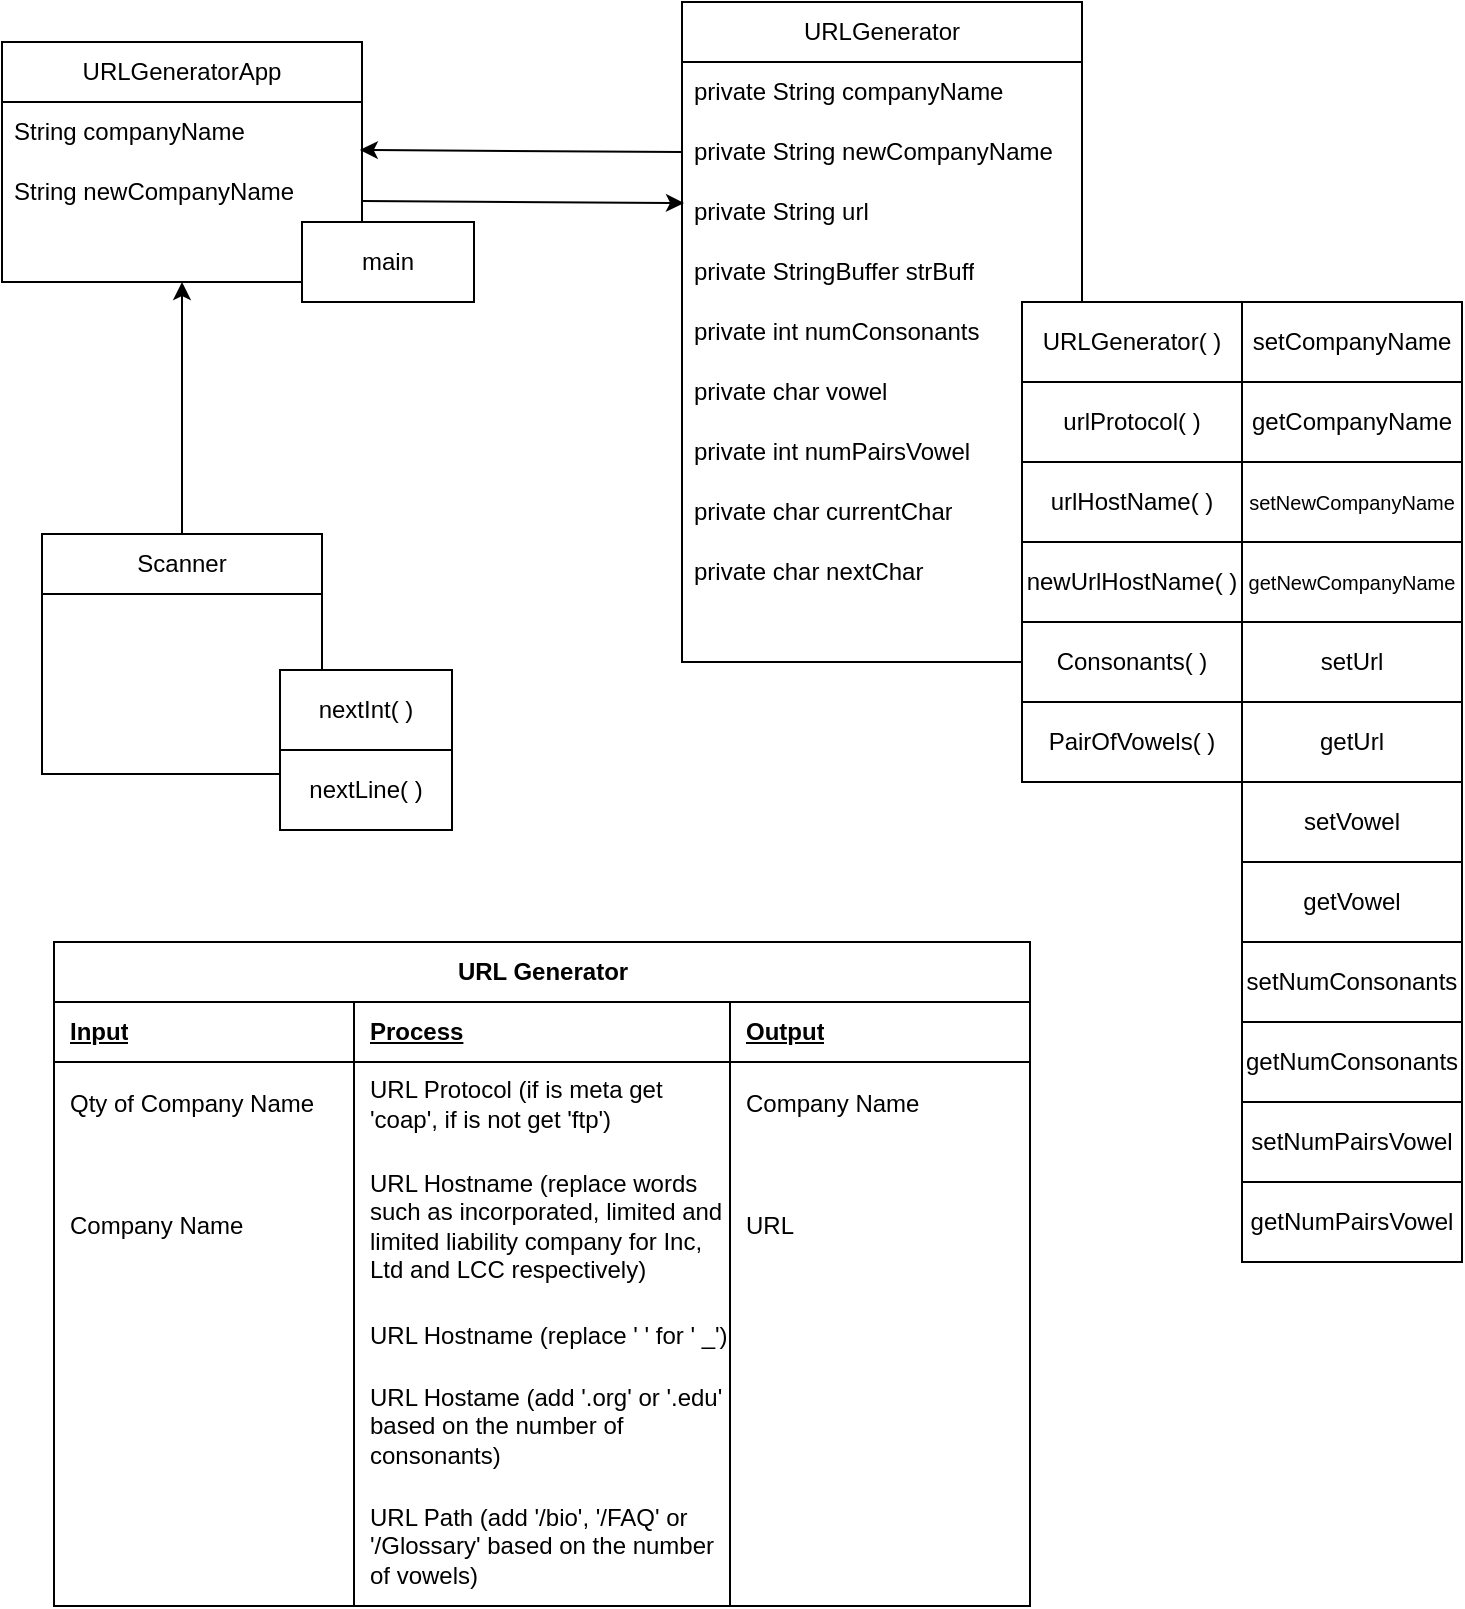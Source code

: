 <mxfile version="22.1.17" type="github" pages="9">
  <diagram name="Page-1" id="zYPz7lMIZNMnL7QDICZQ">
    <mxGraphModel dx="984" dy="747" grid="1" gridSize="10" guides="1" tooltips="1" connect="1" arrows="1" fold="1" page="1" pageScale="1" pageWidth="827" pageHeight="1169" math="0" shadow="0">
      <root>
        <mxCell id="0" />
        <mxCell id="1" parent="0" />
        <mxCell id="tblYuMn-lbyN1Swdphpb-44" style="edgeStyle=orthogonalEdgeStyle;rounded=0;orthogonalLoop=1;jettySize=auto;html=1;" parent="1" source="tblYuMn-lbyN1Swdphpb-1" target="tblYuMn-lbyN1Swdphpb-9" edge="1">
          <mxGeometry relative="1" as="geometry" />
        </mxCell>
        <mxCell id="tblYuMn-lbyN1Swdphpb-1" value="Scanner" style="swimlane;fontStyle=0;childLayout=stackLayout;horizontal=1;startSize=30;horizontalStack=0;resizeParent=1;resizeParentMax=0;resizeLast=0;collapsible=1;marginBottom=0;whiteSpace=wrap;html=1;" parent="1" vertex="1">
          <mxGeometry x="84" y="364" width="140" height="120" as="geometry" />
        </mxCell>
        <mxCell id="tblYuMn-lbyN1Swdphpb-2" value="&amp;nbsp;" style="text;strokeColor=none;fillColor=none;align=left;verticalAlign=middle;spacingLeft=4;spacingRight=4;overflow=hidden;points=[[0,0.5],[1,0.5]];portConstraint=eastwest;rotatable=0;whiteSpace=wrap;html=1;" parent="tblYuMn-lbyN1Swdphpb-1" vertex="1">
          <mxGeometry y="30" width="140" height="30" as="geometry" />
        </mxCell>
        <mxCell id="tblYuMn-lbyN1Swdphpb-3" value="&amp;nbsp;" style="text;strokeColor=none;fillColor=none;align=left;verticalAlign=middle;spacingLeft=4;spacingRight=4;overflow=hidden;points=[[0,0.5],[1,0.5]];portConstraint=eastwest;rotatable=0;whiteSpace=wrap;html=1;" parent="tblYuMn-lbyN1Swdphpb-1" vertex="1">
          <mxGeometry y="60" width="140" height="30" as="geometry" />
        </mxCell>
        <mxCell id="tblYuMn-lbyN1Swdphpb-4" value="&amp;nbsp;" style="text;strokeColor=none;fillColor=none;align=left;verticalAlign=middle;spacingLeft=4;spacingRight=4;overflow=hidden;points=[[0,0.5],[1,0.5]];portConstraint=eastwest;rotatable=0;whiteSpace=wrap;html=1;" parent="tblYuMn-lbyN1Swdphpb-1" vertex="1">
          <mxGeometry y="90" width="140" height="30" as="geometry" />
        </mxCell>
        <mxCell id="tblYuMn-lbyN1Swdphpb-5" value="URLGenerator" style="swimlane;fontStyle=0;childLayout=stackLayout;horizontal=1;startSize=30;horizontalStack=0;resizeParent=1;resizeParentMax=0;resizeLast=0;collapsible=1;marginBottom=0;whiteSpace=wrap;html=1;" parent="1" vertex="1">
          <mxGeometry x="404" y="98" width="200" height="330" as="geometry" />
        </mxCell>
        <mxCell id="tblYuMn-lbyN1Swdphpb-6" value="private String companyName" style="text;strokeColor=none;fillColor=none;align=left;verticalAlign=middle;spacingLeft=4;spacingRight=4;overflow=hidden;points=[[0,0.5],[1,0.5]];portConstraint=eastwest;rotatable=0;whiteSpace=wrap;html=1;" parent="tblYuMn-lbyN1Swdphpb-5" vertex="1">
          <mxGeometry y="30" width="200" height="30" as="geometry" />
        </mxCell>
        <mxCell id="tblYuMn-lbyN1Swdphpb-7" value="private String newCompanyName" style="text;strokeColor=none;fillColor=none;align=left;verticalAlign=middle;spacingLeft=4;spacingRight=4;overflow=hidden;points=[[0,0.5],[1,0.5]];portConstraint=eastwest;rotatable=0;whiteSpace=wrap;html=1;" parent="tblYuMn-lbyN1Swdphpb-5" vertex="1">
          <mxGeometry y="60" width="200" height="30" as="geometry" />
        </mxCell>
        <mxCell id="tblYuMn-lbyN1Swdphpb-8" value="private String url" style="text;strokeColor=none;fillColor=none;align=left;verticalAlign=middle;spacingLeft=4;spacingRight=4;overflow=hidden;points=[[0,0.5],[1,0.5]];portConstraint=eastwest;rotatable=0;whiteSpace=wrap;html=1;" parent="tblYuMn-lbyN1Swdphpb-5" vertex="1">
          <mxGeometry y="90" width="200" height="30" as="geometry" />
        </mxCell>
        <mxCell id="tblYuMn-lbyN1Swdphpb-16" value="private StringBuffer strBuff" style="text;strokeColor=none;fillColor=none;align=left;verticalAlign=middle;spacingLeft=4;spacingRight=4;overflow=hidden;points=[[0,0.5],[1,0.5]];portConstraint=eastwest;rotatable=0;whiteSpace=wrap;html=1;" parent="tblYuMn-lbyN1Swdphpb-5" vertex="1">
          <mxGeometry y="120" width="200" height="30" as="geometry" />
        </mxCell>
        <mxCell id="tblYuMn-lbyN1Swdphpb-15" value="private int&amp;nbsp;numConsonants" style="text;strokeColor=none;fillColor=none;align=left;verticalAlign=middle;spacingLeft=4;spacingRight=4;overflow=hidden;points=[[0,0.5],[1,0.5]];portConstraint=eastwest;rotatable=0;whiteSpace=wrap;html=1;" parent="tblYuMn-lbyN1Swdphpb-5" vertex="1">
          <mxGeometry y="150" width="200" height="30" as="geometry" />
        </mxCell>
        <mxCell id="tblYuMn-lbyN1Swdphpb-14" value="private char&amp;nbsp;vowel" style="text;strokeColor=none;fillColor=none;align=left;verticalAlign=middle;spacingLeft=4;spacingRight=4;overflow=hidden;points=[[0,0.5],[1,0.5]];portConstraint=eastwest;rotatable=0;whiteSpace=wrap;html=1;" parent="tblYuMn-lbyN1Swdphpb-5" vertex="1">
          <mxGeometry y="180" width="200" height="30" as="geometry" />
        </mxCell>
        <mxCell id="tblYuMn-lbyN1Swdphpb-13" value="private int&amp;nbsp;numPairsVowel" style="text;strokeColor=none;fillColor=none;align=left;verticalAlign=middle;spacingLeft=4;spacingRight=4;overflow=hidden;points=[[0,0.5],[1,0.5]];portConstraint=eastwest;rotatable=0;whiteSpace=wrap;html=1;" parent="tblYuMn-lbyN1Swdphpb-5" vertex="1">
          <mxGeometry y="210" width="200" height="30" as="geometry" />
        </mxCell>
        <mxCell id="tblYuMn-lbyN1Swdphpb-19" value="private char currentChar" style="text;strokeColor=none;fillColor=none;align=left;verticalAlign=middle;spacingLeft=4;spacingRight=4;overflow=hidden;points=[[0,0.5],[1,0.5]];portConstraint=eastwest;rotatable=0;whiteSpace=wrap;html=1;" parent="tblYuMn-lbyN1Swdphpb-5" vertex="1">
          <mxGeometry y="240" width="200" height="30" as="geometry" />
        </mxCell>
        <mxCell id="tblYuMn-lbyN1Swdphpb-18" value="private char nextChar" style="text;strokeColor=none;fillColor=none;align=left;verticalAlign=middle;spacingLeft=4;spacingRight=4;overflow=hidden;points=[[0,0.5],[1,0.5]];portConstraint=eastwest;rotatable=0;whiteSpace=wrap;html=1;" parent="tblYuMn-lbyN1Swdphpb-5" vertex="1">
          <mxGeometry y="270" width="200" height="30" as="geometry" />
        </mxCell>
        <mxCell id="tblYuMn-lbyN1Swdphpb-17" style="text;strokeColor=none;fillColor=none;align=left;verticalAlign=middle;spacingLeft=4;spacingRight=4;overflow=hidden;points=[[0,0.5],[1,0.5]];portConstraint=eastwest;rotatable=0;whiteSpace=wrap;html=1;" parent="tblYuMn-lbyN1Swdphpb-5" vertex="1">
          <mxGeometry y="300" width="200" height="30" as="geometry" />
        </mxCell>
        <mxCell id="tblYuMn-lbyN1Swdphpb-9" value="URLGeneratorApp" style="swimlane;fontStyle=0;childLayout=stackLayout;horizontal=1;startSize=30;horizontalStack=0;resizeParent=1;resizeParentMax=0;resizeLast=0;collapsible=1;marginBottom=0;whiteSpace=wrap;html=1;" parent="1" vertex="1">
          <mxGeometry x="64" y="118" width="180" height="120" as="geometry" />
        </mxCell>
        <mxCell id="tblYuMn-lbyN1Swdphpb-10" value="String companyName" style="text;strokeColor=none;fillColor=none;align=left;verticalAlign=middle;spacingLeft=4;spacingRight=4;overflow=hidden;points=[[0,0.5],[1,0.5]];portConstraint=eastwest;rotatable=0;whiteSpace=wrap;html=1;" parent="tblYuMn-lbyN1Swdphpb-9" vertex="1">
          <mxGeometry y="30" width="180" height="30" as="geometry" />
        </mxCell>
        <mxCell id="tblYuMn-lbyN1Swdphpb-11" value="String newCompanyName" style="text;strokeColor=none;fillColor=none;align=left;verticalAlign=middle;spacingLeft=4;spacingRight=4;overflow=hidden;points=[[0,0.5],[1,0.5]];portConstraint=eastwest;rotatable=0;whiteSpace=wrap;html=1;" parent="tblYuMn-lbyN1Swdphpb-9" vertex="1">
          <mxGeometry y="60" width="180" height="30" as="geometry" />
        </mxCell>
        <mxCell id="tblYuMn-lbyN1Swdphpb-12" value="&amp;nbsp;" style="text;strokeColor=none;fillColor=none;align=left;verticalAlign=middle;spacingLeft=4;spacingRight=4;overflow=hidden;points=[[0,0.5],[1,0.5]];portConstraint=eastwest;rotatable=0;whiteSpace=wrap;html=1;" parent="tblYuMn-lbyN1Swdphpb-9" vertex="1">
          <mxGeometry y="90" width="180" height="30" as="geometry" />
        </mxCell>
        <mxCell id="tblYuMn-lbyN1Swdphpb-20" value="main" style="rounded=0;whiteSpace=wrap;html=1;" parent="1" vertex="1">
          <mxGeometry x="214" y="208" width="86" height="40" as="geometry" />
        </mxCell>
        <mxCell id="tblYuMn-lbyN1Swdphpb-21" value="nextLine( )" style="rounded=0;whiteSpace=wrap;html=1;" parent="1" vertex="1">
          <mxGeometry x="203" y="472" width="86" height="40" as="geometry" />
        </mxCell>
        <mxCell id="tblYuMn-lbyN1Swdphpb-22" value="nextInt( )" style="rounded=0;whiteSpace=wrap;html=1;" parent="1" vertex="1">
          <mxGeometry x="203" y="432" width="86" height="40" as="geometry" />
        </mxCell>
        <mxCell id="tblYuMn-lbyN1Swdphpb-24" value="URLGenerator( )" style="rounded=0;whiteSpace=wrap;html=1;" parent="1" vertex="1">
          <mxGeometry x="574" y="248" width="110" height="40" as="geometry" />
        </mxCell>
        <mxCell id="tblYuMn-lbyN1Swdphpb-25" value="urlProtocol( )" style="rounded=0;whiteSpace=wrap;html=1;" parent="1" vertex="1">
          <mxGeometry x="574" y="288" width="110" height="40" as="geometry" />
        </mxCell>
        <mxCell id="tblYuMn-lbyN1Swdphpb-26" value="urlHostName( )" style="rounded=0;whiteSpace=wrap;html=1;" parent="1" vertex="1">
          <mxGeometry x="574" y="328" width="110" height="40" as="geometry" />
        </mxCell>
        <mxCell id="tblYuMn-lbyN1Swdphpb-27" value="newUrlHostName( )" style="rounded=0;whiteSpace=wrap;html=1;" parent="1" vertex="1">
          <mxGeometry x="574" y="368" width="110" height="40" as="geometry" />
        </mxCell>
        <mxCell id="tblYuMn-lbyN1Swdphpb-28" value="Consonants( )" style="rounded=0;whiteSpace=wrap;html=1;" parent="1" vertex="1">
          <mxGeometry x="574" y="408" width="110" height="40" as="geometry" />
        </mxCell>
        <mxCell id="tblYuMn-lbyN1Swdphpb-29" value="PairOfVowels( )" style="rounded=0;whiteSpace=wrap;html=1;" parent="1" vertex="1">
          <mxGeometry x="574" y="448" width="110" height="40" as="geometry" />
        </mxCell>
        <mxCell id="tblYuMn-lbyN1Swdphpb-30" value="setCompanyName" style="rounded=0;whiteSpace=wrap;html=1;" parent="1" vertex="1">
          <mxGeometry x="684" y="248" width="110" height="40" as="geometry" />
        </mxCell>
        <mxCell id="tblYuMn-lbyN1Swdphpb-31" value="getCompanyName" style="rounded=0;whiteSpace=wrap;html=1;" parent="1" vertex="1">
          <mxGeometry x="684" y="288" width="110" height="40" as="geometry" />
        </mxCell>
        <mxCell id="tblYuMn-lbyN1Swdphpb-32" value="setNewCompanyName" style="rounded=0;whiteSpace=wrap;html=1;fontSize=10;" parent="1" vertex="1">
          <mxGeometry x="684" y="328" width="110" height="40" as="geometry" />
        </mxCell>
        <mxCell id="tblYuMn-lbyN1Swdphpb-33" value="getNewCompanyName" style="rounded=0;whiteSpace=wrap;html=1;fontSize=10;" parent="1" vertex="1">
          <mxGeometry x="684" y="368" width="110" height="40" as="geometry" />
        </mxCell>
        <mxCell id="tblYuMn-lbyN1Swdphpb-34" value="setUrl" style="rounded=0;whiteSpace=wrap;html=1;" parent="1" vertex="1">
          <mxGeometry x="684" y="408" width="110" height="40" as="geometry" />
        </mxCell>
        <mxCell id="tblYuMn-lbyN1Swdphpb-35" value="getUrl" style="rounded=0;whiteSpace=wrap;html=1;" parent="1" vertex="1">
          <mxGeometry x="684" y="448" width="110" height="40" as="geometry" />
        </mxCell>
        <mxCell id="tblYuMn-lbyN1Swdphpb-36" value="setVowel" style="rounded=0;whiteSpace=wrap;html=1;" parent="1" vertex="1">
          <mxGeometry x="684" y="488" width="110" height="40" as="geometry" />
        </mxCell>
        <mxCell id="tblYuMn-lbyN1Swdphpb-37" value="getVowel" style="rounded=0;whiteSpace=wrap;html=1;" parent="1" vertex="1">
          <mxGeometry x="684" y="528" width="110" height="40" as="geometry" />
        </mxCell>
        <mxCell id="tblYuMn-lbyN1Swdphpb-38" value="setNumConsonants" style="rounded=0;whiteSpace=wrap;html=1;" parent="1" vertex="1">
          <mxGeometry x="684" y="568" width="110" height="40" as="geometry" />
        </mxCell>
        <mxCell id="tblYuMn-lbyN1Swdphpb-39" value="setNumPairsVowel" style="rounded=0;whiteSpace=wrap;html=1;" parent="1" vertex="1">
          <mxGeometry x="684" y="648" width="110" height="40" as="geometry" />
        </mxCell>
        <mxCell id="tblYuMn-lbyN1Swdphpb-40" value="getNumConsonants" style="rounded=0;whiteSpace=wrap;html=1;" parent="1" vertex="1">
          <mxGeometry x="684" y="608" width="110" height="40" as="geometry" />
        </mxCell>
        <mxCell id="tblYuMn-lbyN1Swdphpb-41" value="getNumPairsVowel" style="rounded=0;whiteSpace=wrap;html=1;" parent="1" vertex="1">
          <mxGeometry x="684" y="688" width="110" height="40" as="geometry" />
        </mxCell>
        <mxCell id="tblYuMn-lbyN1Swdphpb-42" value="" style="endArrow=classic;html=1;rounded=0;entryX=0.994;entryY=-0.2;entryDx=0;entryDy=0;entryPerimeter=0;exitX=0;exitY=0.5;exitDx=0;exitDy=0;" parent="1" source="tblYuMn-lbyN1Swdphpb-7" target="tblYuMn-lbyN1Swdphpb-11" edge="1">
          <mxGeometry width="50" height="50" relative="1" as="geometry">
            <mxPoint x="414" y="168" as="sourcePoint" />
            <mxPoint x="364" y="388" as="targetPoint" />
          </mxGeometry>
        </mxCell>
        <mxCell id="tblYuMn-lbyN1Swdphpb-43" value="" style="endArrow=classic;html=1;rounded=0;entryX=0.994;entryY=-0.2;entryDx=0;entryDy=0;entryPerimeter=0;exitX=0;exitY=0.5;exitDx=0;exitDy=0;" parent="1" edge="1">
          <mxGeometry width="50" height="50" relative="1" as="geometry">
            <mxPoint x="244" y="197.5" as="sourcePoint" />
            <mxPoint x="405" y="198.5" as="targetPoint" />
          </mxGeometry>
        </mxCell>
        <mxCell id="tblYuMn-lbyN1Swdphpb-45" value="URL Generator" style="shape=table;startSize=30;container=1;collapsible=1;childLayout=tableLayout;fixedRows=1;rowLines=0;fontStyle=1;align=center;resizeLast=1;html=1;" parent="1" vertex="1">
          <mxGeometry x="90" y="568" width="488" height="332.0" as="geometry" />
        </mxCell>
        <mxCell id="tblYuMn-lbyN1Swdphpb-46" value="" style="shape=tableRow;horizontal=0;startSize=0;swimlaneHead=0;swimlaneBody=0;fillColor=none;collapsible=0;dropTarget=0;points=[[0,0.5],[1,0.5]];portConstraint=eastwest;top=0;left=0;right=0;bottom=1;" parent="tblYuMn-lbyN1Swdphpb-45" vertex="1">
          <mxGeometry y="30" width="488" height="30" as="geometry" />
        </mxCell>
        <mxCell id="tblYuMn-lbyN1Swdphpb-48" value="Input" style="shape=partialRectangle;connectable=0;fillColor=none;top=0;left=0;bottom=0;right=0;align=left;spacingLeft=6;fontStyle=5;overflow=hidden;whiteSpace=wrap;html=1;" parent="tblYuMn-lbyN1Swdphpb-46" vertex="1">
          <mxGeometry width="150" height="30" as="geometry">
            <mxRectangle width="150" height="30" as="alternateBounds" />
          </mxGeometry>
        </mxCell>
        <mxCell id="tblYuMn-lbyN1Swdphpb-62" value="Process" style="shape=partialRectangle;connectable=0;fillColor=none;top=0;left=0;bottom=0;right=0;align=left;spacingLeft=6;fontStyle=5;overflow=hidden;whiteSpace=wrap;html=1;" parent="tblYuMn-lbyN1Swdphpb-46" vertex="1">
          <mxGeometry x="150" width="188" height="30" as="geometry">
            <mxRectangle width="188" height="30" as="alternateBounds" />
          </mxGeometry>
        </mxCell>
        <mxCell id="tblYuMn-lbyN1Swdphpb-58" value="Output" style="shape=partialRectangle;connectable=0;fillColor=none;top=0;left=0;bottom=0;right=0;align=left;spacingLeft=6;fontStyle=5;overflow=hidden;whiteSpace=wrap;html=1;" parent="tblYuMn-lbyN1Swdphpb-46" vertex="1">
          <mxGeometry x="338" width="150" height="30" as="geometry">
            <mxRectangle width="150" height="30" as="alternateBounds" />
          </mxGeometry>
        </mxCell>
        <mxCell id="tblYuMn-lbyN1Swdphpb-49" value="" style="shape=tableRow;horizontal=0;startSize=0;swimlaneHead=0;swimlaneBody=0;fillColor=none;collapsible=0;dropTarget=0;points=[[0,0.5],[1,0.5]];portConstraint=eastwest;top=0;left=0;right=0;bottom=0;" parent="tblYuMn-lbyN1Swdphpb-45" vertex="1">
          <mxGeometry y="60" width="488" height="42" as="geometry" />
        </mxCell>
        <mxCell id="tblYuMn-lbyN1Swdphpb-51" value="Qty of Company Name" style="shape=partialRectangle;connectable=0;fillColor=none;top=0;left=0;bottom=0;right=0;align=left;spacingLeft=6;overflow=hidden;whiteSpace=wrap;html=1;" parent="tblYuMn-lbyN1Swdphpb-49" vertex="1">
          <mxGeometry width="150" height="42" as="geometry">
            <mxRectangle width="150" height="42" as="alternateBounds" />
          </mxGeometry>
        </mxCell>
        <mxCell id="tblYuMn-lbyN1Swdphpb-63" value="URL Protocol (if is meta get &#39;coap&#39;, if is not get &#39;ftp&#39;)" style="shape=partialRectangle;connectable=0;fillColor=none;top=0;left=0;bottom=0;right=0;align=left;spacingLeft=6;overflow=hidden;whiteSpace=wrap;html=1;" parent="tblYuMn-lbyN1Swdphpb-49" vertex="1">
          <mxGeometry x="150" width="188" height="42" as="geometry">
            <mxRectangle width="188" height="42" as="alternateBounds" />
          </mxGeometry>
        </mxCell>
        <mxCell id="tblYuMn-lbyN1Swdphpb-59" value="Company Name" style="shape=partialRectangle;connectable=0;fillColor=none;top=0;left=0;bottom=0;right=0;align=left;spacingLeft=6;overflow=hidden;whiteSpace=wrap;html=1;" parent="tblYuMn-lbyN1Swdphpb-49" vertex="1">
          <mxGeometry x="338" width="150" height="42" as="geometry">
            <mxRectangle width="150" height="42" as="alternateBounds" />
          </mxGeometry>
        </mxCell>
        <mxCell id="tblYuMn-lbyN1Swdphpb-52" value="" style="shape=tableRow;horizontal=0;startSize=0;swimlaneHead=0;swimlaneBody=0;fillColor=none;collapsible=0;dropTarget=0;points=[[0,0.5],[1,0.5]];portConstraint=eastwest;top=0;left=0;right=0;bottom=0;" parent="tblYuMn-lbyN1Swdphpb-45" vertex="1">
          <mxGeometry y="102" width="488" height="80" as="geometry" />
        </mxCell>
        <mxCell id="tblYuMn-lbyN1Swdphpb-54" value="Company Name" style="shape=partialRectangle;connectable=0;fillColor=none;top=0;left=0;bottom=0;right=0;align=left;spacingLeft=6;overflow=hidden;whiteSpace=wrap;html=1;" parent="tblYuMn-lbyN1Swdphpb-52" vertex="1">
          <mxGeometry width="150" height="80" as="geometry">
            <mxRectangle width="150" height="80" as="alternateBounds" />
          </mxGeometry>
        </mxCell>
        <mxCell id="tblYuMn-lbyN1Swdphpb-64" value="URL Hostname (replace words such as incorporated, limited and limited liability company for Inc, Ltd and LCC respectively)" style="shape=partialRectangle;connectable=0;fillColor=none;top=0;left=0;bottom=0;right=0;align=left;spacingLeft=6;overflow=hidden;whiteSpace=wrap;html=1;" parent="tblYuMn-lbyN1Swdphpb-52" vertex="1">
          <mxGeometry x="150" width="188" height="80" as="geometry">
            <mxRectangle width="188" height="80" as="alternateBounds" />
          </mxGeometry>
        </mxCell>
        <mxCell id="tblYuMn-lbyN1Swdphpb-60" value="URL" style="shape=partialRectangle;connectable=0;fillColor=none;top=0;left=0;bottom=0;right=0;align=left;spacingLeft=6;overflow=hidden;whiteSpace=wrap;html=1;" parent="tblYuMn-lbyN1Swdphpb-52" vertex="1">
          <mxGeometry x="338" width="150" height="80" as="geometry">
            <mxRectangle width="150" height="80" as="alternateBounds" />
          </mxGeometry>
        </mxCell>
        <mxCell id="tblYuMn-lbyN1Swdphpb-55" value="" style="shape=tableRow;horizontal=0;startSize=0;swimlaneHead=0;swimlaneBody=0;fillColor=none;collapsible=0;dropTarget=0;points=[[0,0.5],[1,0.5]];portConstraint=eastwest;top=0;left=0;right=0;bottom=0;" parent="tblYuMn-lbyN1Swdphpb-45" vertex="1">
          <mxGeometry y="182" width="488" height="30" as="geometry" />
        </mxCell>
        <mxCell id="tblYuMn-lbyN1Swdphpb-57" value="" style="shape=partialRectangle;connectable=0;fillColor=none;top=0;left=0;bottom=0;right=0;align=left;spacingLeft=6;overflow=hidden;whiteSpace=wrap;html=1;" parent="tblYuMn-lbyN1Swdphpb-55" vertex="1">
          <mxGeometry width="150" height="30" as="geometry">
            <mxRectangle width="150" height="30" as="alternateBounds" />
          </mxGeometry>
        </mxCell>
        <mxCell id="tblYuMn-lbyN1Swdphpb-65" value="URL Hostname (replace &#39; &#39; for &#39; _&#39;)" style="shape=partialRectangle;connectable=0;fillColor=none;top=0;left=0;bottom=0;right=0;align=left;spacingLeft=6;overflow=hidden;whiteSpace=wrap;html=1;" parent="tblYuMn-lbyN1Swdphpb-55" vertex="1">
          <mxGeometry x="150" width="188" height="30" as="geometry">
            <mxRectangle width="188" height="30" as="alternateBounds" />
          </mxGeometry>
        </mxCell>
        <mxCell id="tblYuMn-lbyN1Swdphpb-61" style="shape=partialRectangle;connectable=0;fillColor=none;top=0;left=0;bottom=0;right=0;align=left;spacingLeft=6;overflow=hidden;whiteSpace=wrap;html=1;" parent="tblYuMn-lbyN1Swdphpb-55" vertex="1">
          <mxGeometry x="338" width="150" height="30" as="geometry">
            <mxRectangle width="150" height="30" as="alternateBounds" />
          </mxGeometry>
        </mxCell>
        <mxCell id="tblYuMn-lbyN1Swdphpb-70" style="shape=tableRow;horizontal=0;startSize=0;swimlaneHead=0;swimlaneBody=0;fillColor=none;collapsible=0;dropTarget=0;points=[[0,0.5],[1,0.5]];portConstraint=eastwest;top=0;left=0;right=0;bottom=0;" parent="tblYuMn-lbyN1Swdphpb-45" vertex="1">
          <mxGeometry y="212" width="488" height="60" as="geometry" />
        </mxCell>
        <mxCell id="tblYuMn-lbyN1Swdphpb-71" style="shape=partialRectangle;connectable=0;fillColor=none;top=0;left=0;bottom=0;right=0;align=left;spacingLeft=6;overflow=hidden;whiteSpace=wrap;html=1;" parent="tblYuMn-lbyN1Swdphpb-70" vertex="1">
          <mxGeometry width="150" height="60" as="geometry">
            <mxRectangle width="150" height="60" as="alternateBounds" />
          </mxGeometry>
        </mxCell>
        <mxCell id="tblYuMn-lbyN1Swdphpb-72" value="URL Hostame (add &#39;.org&#39; or &#39;.edu&#39; based on the number of consonants)" style="shape=partialRectangle;connectable=0;fillColor=none;top=0;left=0;bottom=0;right=0;align=left;spacingLeft=6;overflow=hidden;whiteSpace=wrap;html=1;" parent="tblYuMn-lbyN1Swdphpb-70" vertex="1">
          <mxGeometry x="150" width="188" height="60" as="geometry">
            <mxRectangle width="188" height="60" as="alternateBounds" />
          </mxGeometry>
        </mxCell>
        <mxCell id="tblYuMn-lbyN1Swdphpb-73" style="shape=partialRectangle;connectable=0;fillColor=none;top=0;left=0;bottom=0;right=0;align=left;spacingLeft=6;overflow=hidden;whiteSpace=wrap;html=1;" parent="tblYuMn-lbyN1Swdphpb-70" vertex="1">
          <mxGeometry x="338" width="150" height="60" as="geometry">
            <mxRectangle width="150" height="60" as="alternateBounds" />
          </mxGeometry>
        </mxCell>
        <mxCell id="tblYuMn-lbyN1Swdphpb-66" style="shape=tableRow;horizontal=0;startSize=0;swimlaneHead=0;swimlaneBody=0;fillColor=none;collapsible=0;dropTarget=0;points=[[0,0.5],[1,0.5]];portConstraint=eastwest;top=0;left=0;right=0;bottom=0;" parent="tblYuMn-lbyN1Swdphpb-45" vertex="1">
          <mxGeometry y="272" width="488" height="60" as="geometry" />
        </mxCell>
        <mxCell id="tblYuMn-lbyN1Swdphpb-67" style="shape=partialRectangle;connectable=0;fillColor=none;top=0;left=0;bottom=0;right=0;align=left;spacingLeft=6;overflow=hidden;whiteSpace=wrap;html=1;" parent="tblYuMn-lbyN1Swdphpb-66" vertex="1">
          <mxGeometry width="150" height="60" as="geometry">
            <mxRectangle width="150" height="60" as="alternateBounds" />
          </mxGeometry>
        </mxCell>
        <mxCell id="tblYuMn-lbyN1Swdphpb-68" value="URL Path (add &#39;/bio&#39;, &#39;/FAQ&#39; or &#39;/Glossary&#39; based on the number of vowels)" style="shape=partialRectangle;connectable=0;fillColor=none;top=0;left=0;bottom=0;right=0;align=left;spacingLeft=6;overflow=hidden;whiteSpace=wrap;html=1;" parent="tblYuMn-lbyN1Swdphpb-66" vertex="1">
          <mxGeometry x="150" width="188" height="60" as="geometry">
            <mxRectangle width="188" height="60" as="alternateBounds" />
          </mxGeometry>
        </mxCell>
        <mxCell id="tblYuMn-lbyN1Swdphpb-69" style="shape=partialRectangle;connectable=0;fillColor=none;top=0;left=0;bottom=0;right=0;align=left;spacingLeft=6;overflow=hidden;whiteSpace=wrap;html=1;" parent="tblYuMn-lbyN1Swdphpb-66" vertex="1">
          <mxGeometry x="338" width="150" height="60" as="geometry">
            <mxRectangle width="150" height="60" as="alternateBounds" />
          </mxGeometry>
        </mxCell>
      </root>
    </mxGraphModel>
  </diagram>
  <diagram id="UvY9aLmDlQ16WhNx83zG" name="URL Protocol (a)">
    <mxGraphModel dx="1406" dy="1067" grid="1" gridSize="10" guides="1" tooltips="1" connect="1" arrows="1" fold="1" page="1" pageScale="1" pageWidth="827" pageHeight="1169" math="0" shadow="0">
      <root>
        <mxCell id="0" />
        <mxCell id="1" parent="0" />
        <mxCell id="WEk9jJn2WhGfpg6ruWOO-30" style="edgeStyle=orthogonalEdgeStyle;rounded=0;orthogonalLoop=1;jettySize=auto;html=1;" edge="1" parent="1" source="WEk9jJn2WhGfpg6ruWOO-27" target="WEk9jJn2WhGfpg6ruWOO-29">
          <mxGeometry relative="1" as="geometry" />
        </mxCell>
        <mxCell id="WEk9jJn2WhGfpg6ruWOO-27" value="START" style="strokeWidth=2;html=1;shape=mxgraph.flowchart.start_1;whiteSpace=wrap;fillColor=#d5e8d4;strokeColor=#82b366;" vertex="1" parent="1">
          <mxGeometry x="50" y="70" width="120" height="80" as="geometry" />
        </mxCell>
        <mxCell id="WEk9jJn2WhGfpg6ruWOO-28" value="END" style="strokeWidth=2;html=1;shape=mxgraph.flowchart.start_1;whiteSpace=wrap;fillColor=#f8cecc;strokeColor=#b85450;" vertex="1" parent="1">
          <mxGeometry x="560" y="480" width="120" height="80" as="geometry" />
        </mxCell>
        <mxCell id="WEk9jJn2WhGfpg6ruWOO-32" style="edgeStyle=orthogonalEdgeStyle;rounded=0;orthogonalLoop=1;jettySize=auto;html=1;" edge="1" parent="1" source="WEk9jJn2WhGfpg6ruWOO-29" target="WEk9jJn2WhGfpg6ruWOO-31">
          <mxGeometry relative="1" as="geometry" />
        </mxCell>
        <mxCell id="WEk9jJn2WhGfpg6ruWOO-29" value="Enter:&lt;br&gt;&amp;nbsp;Qty" style="shape=parallelogram;html=1;strokeWidth=2;perimeter=parallelogramPerimeter;whiteSpace=wrap;rounded=1;arcSize=12;size=0.23;" vertex="1" parent="1">
          <mxGeometry x="50" y="330" width="120" height="80" as="geometry" />
        </mxCell>
        <mxCell id="WEk9jJn2WhGfpg6ruWOO-35" style="edgeStyle=orthogonalEdgeStyle;rounded=0;orthogonalLoop=1;jettySize=auto;html=1;" edge="1" parent="1" source="WEk9jJn2WhGfpg6ruWOO-31" target="WEk9jJn2WhGfpg6ruWOO-34">
          <mxGeometry relative="1" as="geometry" />
        </mxCell>
        <mxCell id="WEk9jJn2WhGfpg6ruWOO-31" value="Enter: &lt;br&gt;Company Name" style="shape=parallelogram;html=1;strokeWidth=2;perimeter=parallelogramPerimeter;whiteSpace=wrap;rounded=1;arcSize=12;size=0.23;" vertex="1" parent="1">
          <mxGeometry x="50" y="505" width="120" height="80" as="geometry" />
        </mxCell>
        <mxCell id="WEk9jJn2WhGfpg6ruWOO-37" style="edgeStyle=orthogonalEdgeStyle;rounded=0;orthogonalLoop=1;jettySize=auto;html=1;entryX=1;entryY=0.5;entryDx=0;entryDy=0;" edge="1" parent="1" source="WEk9jJn2WhGfpg6ruWOO-48" target="WEk9jJn2WhGfpg6ruWOO-31">
          <mxGeometry relative="1" as="geometry">
            <mxPoint x="580" y="450" as="targetPoint" />
            <Array as="points">
              <mxPoint x="280" y="545" />
            </Array>
          </mxGeometry>
        </mxCell>
        <mxCell id="WEk9jJn2WhGfpg6ruWOO-39" style="edgeStyle=orthogonalEdgeStyle;rounded=0;orthogonalLoop=1;jettySize=auto;html=1;" edge="1" parent="1" source="WEk9jJn2WhGfpg6ruWOO-53" target="WEk9jJn2WhGfpg6ruWOO-40">
          <mxGeometry relative="1" as="geometry">
            <mxPoint x="320" y="970" as="targetPoint" />
          </mxGeometry>
        </mxCell>
        <mxCell id="WEk9jJn2WhGfpg6ruWOO-34" value="Qty left?" style="strokeWidth=2;html=1;shape=mxgraph.flowchart.decision;whiteSpace=wrap;" vertex="1" parent="1">
          <mxGeometry x="50" y="750" width="120" height="120" as="geometry" />
        </mxCell>
        <mxCell id="WEk9jJn2WhGfpg6ruWOO-42" style="edgeStyle=orthogonalEdgeStyle;rounded=0;orthogonalLoop=1;jettySize=auto;html=1;" edge="1" parent="1" source="WEk9jJn2WhGfpg6ruWOO-52" target="WEk9jJn2WhGfpg6ruWOO-41">
          <mxGeometry relative="1" as="geometry" />
        </mxCell>
        <mxCell id="WEk9jJn2WhGfpg6ruWOO-44" style="edgeStyle=orthogonalEdgeStyle;rounded=0;orthogonalLoop=1;jettySize=auto;html=1;" edge="1" parent="1" source="WEk9jJn2WhGfpg6ruWOO-49" target="WEk9jJn2WhGfpg6ruWOO-43">
          <mxGeometry relative="1" as="geometry">
            <Array as="points">
              <mxPoint x="720" y="1140" />
            </Array>
          </mxGeometry>
        </mxCell>
        <mxCell id="WEk9jJn2WhGfpg6ruWOO-59" style="edgeStyle=orthogonalEdgeStyle;rounded=0;orthogonalLoop=1;jettySize=auto;html=1;" edge="1" parent="1" source="WEk9jJn2WhGfpg6ruWOO-40" target="WEk9jJn2WhGfpg6ruWOO-49">
          <mxGeometry relative="1" as="geometry">
            <Array as="points">
              <mxPoint x="110" y="1150" />
            </Array>
          </mxGeometry>
        </mxCell>
        <mxCell id="WEk9jJn2WhGfpg6ruWOO-40" value="&lt;br&gt;Company Name &lt;br&gt;Has:&lt;br&gt;meta" style="strokeWidth=2;html=1;shape=mxgraph.flowchart.decision;whiteSpace=wrap;fillColor=#ffe6cc;strokeColor=#d79b00;" vertex="1" parent="1">
          <mxGeometry x="50" y="1010" width="120" height="120" as="geometry" />
        </mxCell>
        <mxCell id="WEk9jJn2WhGfpg6ruWOO-45" style="edgeStyle=orthogonalEdgeStyle;rounded=0;orthogonalLoop=1;jettySize=auto;html=1;" edge="1" parent="1" source="WEk9jJn2WhGfpg6ruWOO-41" target="WEk9jJn2WhGfpg6ruWOO-28">
          <mxGeometry relative="1" as="geometry">
            <Array as="points">
              <mxPoint x="490" y="520" />
            </Array>
          </mxGeometry>
        </mxCell>
        <mxCell id="WEk9jJn2WhGfpg6ruWOO-41" value="add:&lt;br&gt;coap://" style="shape=parallelogram;html=1;strokeWidth=2;perimeter=parallelogramPerimeter;whiteSpace=wrap;rounded=1;arcSize=12;size=0.23;fillColor=#dae8fc;strokeColor=#6c8ebf;" vertex="1" parent="1">
          <mxGeometry x="414" y="730" width="120" height="80" as="geometry" />
        </mxCell>
        <mxCell id="WEk9jJn2WhGfpg6ruWOO-46" style="edgeStyle=orthogonalEdgeStyle;rounded=0;orthogonalLoop=1;jettySize=auto;html=1;" edge="1" parent="1" source="WEk9jJn2WhGfpg6ruWOO-43" target="WEk9jJn2WhGfpg6ruWOO-28">
          <mxGeometry relative="1" as="geometry">
            <Array as="points">
              <mxPoint x="720" y="520" />
            </Array>
          </mxGeometry>
        </mxCell>
        <mxCell id="WEk9jJn2WhGfpg6ruWOO-43" value="add:&lt;br&gt;ftp://" style="shape=parallelogram;html=1;strokeWidth=2;perimeter=parallelogramPerimeter;whiteSpace=wrap;rounded=1;arcSize=12;size=0.23;fillColor=#dae8fc;strokeColor=#6c8ebf;" vertex="1" parent="1">
          <mxGeometry x="660" y="970" width="120" height="80" as="geometry" />
        </mxCell>
        <mxCell id="WEk9jJn2WhGfpg6ruWOO-47" value="&lt;h1&gt;&lt;font style=&quot;font-size: 30px;&quot;&gt;URL Protocol&lt;/font&gt;&lt;/h1&gt;&lt;h1&gt;&lt;span style=&quot;text-align: justify; text-indent: -18pt; font-weight: normal;&quot;&gt;&lt;font style=&quot;font-size: 16px;&quot;&gt;If the company name contains the word “Meta” regardless of case, use “coap”. Otherwise use “ftp”&lt;/font&gt;&lt;/span&gt;&lt;/h1&gt;" style="text;html=1;strokeColor=none;fillColor=none;spacing=5;spacingTop=-20;whiteSpace=wrap;overflow=hidden;rounded=0;" vertex="1" parent="1">
          <mxGeometry x="400" y="270" width="330" height="180" as="geometry" />
        </mxCell>
        <mxCell id="WEk9jJn2WhGfpg6ruWOO-51" value="" style="edgeStyle=orthogonalEdgeStyle;rounded=0;orthogonalLoop=1;jettySize=auto;html=1;" edge="1" parent="1" source="WEk9jJn2WhGfpg6ruWOO-34" target="WEk9jJn2WhGfpg6ruWOO-48">
          <mxGeometry relative="1" as="geometry">
            <mxPoint x="170" y="810" as="sourcePoint" />
            <mxPoint x="156" y="545" as="targetPoint" />
            <Array as="points">
              <mxPoint x="280" y="810" />
            </Array>
          </mxGeometry>
        </mxCell>
        <mxCell id="WEk9jJn2WhGfpg6ruWOO-48" value="Y" style="text;html=1;strokeColor=none;fillColor=none;align=center;verticalAlign=middle;whiteSpace=wrap;rounded=0;" vertex="1" parent="1">
          <mxGeometry x="250" y="630" width="60" height="30" as="geometry" />
        </mxCell>
        <mxCell id="WEk9jJn2WhGfpg6ruWOO-54" value="" style="edgeStyle=orthogonalEdgeStyle;rounded=0;orthogonalLoop=1;jettySize=auto;html=1;" edge="1" parent="1" source="WEk9jJn2WhGfpg6ruWOO-34" target="WEk9jJn2WhGfpg6ruWOO-53">
          <mxGeometry relative="1" as="geometry">
            <mxPoint x="110" y="870" as="sourcePoint" />
            <mxPoint x="110" y="1010" as="targetPoint" />
          </mxGeometry>
        </mxCell>
        <mxCell id="WEk9jJn2WhGfpg6ruWOO-53" value="N" style="text;html=1;strokeColor=none;fillColor=none;align=center;verticalAlign=middle;whiteSpace=wrap;rounded=0;" vertex="1" parent="1">
          <mxGeometry x="80" y="920" width="60" height="30" as="geometry" />
        </mxCell>
        <mxCell id="WEk9jJn2WhGfpg6ruWOO-55" value="" style="edgeStyle=orthogonalEdgeStyle;rounded=0;orthogonalLoop=1;jettySize=auto;html=1;" edge="1" parent="1" source="WEk9jJn2WhGfpg6ruWOO-40" target="WEk9jJn2WhGfpg6ruWOO-52">
          <mxGeometry relative="1" as="geometry">
            <mxPoint x="170" y="1070" as="sourcePoint" />
            <mxPoint x="474" y="810" as="targetPoint" />
          </mxGeometry>
        </mxCell>
        <mxCell id="WEk9jJn2WhGfpg6ruWOO-52" value="Y" style="text;html=1;strokeColor=#82b366;fillColor=#d5e8d4;align=center;verticalAlign=middle;whiteSpace=wrap;rounded=0;" vertex="1" parent="1">
          <mxGeometry x="310" y="1055" width="60" height="30" as="geometry" />
        </mxCell>
        <mxCell id="WEk9jJn2WhGfpg6ruWOO-49" value="N" style="text;html=1;strokeColor=#b85450;fillColor=#f8cecc;align=center;verticalAlign=middle;whiteSpace=wrap;rounded=0;" vertex="1" parent="1">
          <mxGeometry x="550" y="1130" width="60" height="30" as="geometry" />
        </mxCell>
      </root>
    </mxGraphModel>
  </diagram>
  <diagram id="nt8zEl8e7NvV-DLLopiF" name="URL Hostname (b)">
    <mxGraphModel dx="984" dy="747" grid="1" gridSize="10" guides="1" tooltips="1" connect="1" arrows="1" fold="1" page="1" pageScale="1" pageWidth="827" pageHeight="1169" math="0" shadow="0">
      <root>
        <mxCell id="0" />
        <mxCell id="1" parent="0" />
        <mxCell id="v2hlx4Mlq8woSxzAogYr-1" value="&lt;h1&gt;&lt;font style=&quot;font-size: 30px;&quot;&gt;URL Hostname&lt;/font&gt;&lt;/h1&gt;&lt;h1&gt;&lt;span style=&quot;text-align: justify; text-indent: -18pt; font-weight: normal;&quot;&gt;&lt;font style=&quot;font-size: 16px;&quot;&gt;Replace any instances of incorporated, limited, or limited liability company with Inc, Ltd, LLC respectively for the company name.&lt;/font&gt;&lt;/span&gt;&lt;/h1&gt;" style="text;html=1;strokeColor=none;fillColor=none;spacing=5;spacingTop=-20;whiteSpace=wrap;overflow=hidden;rounded=0;" vertex="1" parent="1">
          <mxGeometry x="290" y="10" width="330" height="180" as="geometry" />
        </mxCell>
        <mxCell id="QyaUChzpFngJq5NxUYtB-1" style="edgeStyle=orthogonalEdgeStyle;rounded=0;orthogonalLoop=1;jettySize=auto;html=1;" edge="1" parent="1" source="QyaUChzpFngJq5NxUYtB-2" target="QyaUChzpFngJq5NxUYtB-5">
          <mxGeometry relative="1" as="geometry" />
        </mxCell>
        <mxCell id="QyaUChzpFngJq5NxUYtB-2" value="START" style="strokeWidth=2;html=1;shape=mxgraph.flowchart.start_1;whiteSpace=wrap;fillColor=#d5e8d4;strokeColor=#82b366;" vertex="1" parent="1">
          <mxGeometry x="50" y="70" width="120" height="80" as="geometry" />
        </mxCell>
        <mxCell id="QyaUChzpFngJq5NxUYtB-3" value="END" style="strokeWidth=2;html=1;shape=mxgraph.flowchart.start_1;whiteSpace=wrap;fillColor=#f8cecc;strokeColor=#b85450;" vertex="1" parent="1">
          <mxGeometry x="330" y="505" width="120" height="80" as="geometry" />
        </mxCell>
        <mxCell id="QyaUChzpFngJq5NxUYtB-4" style="edgeStyle=orthogonalEdgeStyle;rounded=0;orthogonalLoop=1;jettySize=auto;html=1;" edge="1" parent="1" source="QyaUChzpFngJq5NxUYtB-5" target="QyaUChzpFngJq5NxUYtB-7">
          <mxGeometry relative="1" as="geometry" />
        </mxCell>
        <mxCell id="QyaUChzpFngJq5NxUYtB-5" value="Enter:&lt;br&gt;&amp;nbsp;Qty" style="shape=parallelogram;html=1;strokeWidth=2;perimeter=parallelogramPerimeter;whiteSpace=wrap;rounded=1;arcSize=12;size=0.23;" vertex="1" parent="1">
          <mxGeometry x="50" y="330" width="120" height="80" as="geometry" />
        </mxCell>
        <mxCell id="QyaUChzpFngJq5NxUYtB-6" style="edgeStyle=orthogonalEdgeStyle;rounded=0;orthogonalLoop=1;jettySize=auto;html=1;" edge="1" parent="1" source="QyaUChzpFngJq5NxUYtB-7" target="QyaUChzpFngJq5NxUYtB-10">
          <mxGeometry relative="1" as="geometry" />
        </mxCell>
        <mxCell id="QyaUChzpFngJq5NxUYtB-7" value="Enter: &lt;br&gt;Company Name" style="shape=parallelogram;html=1;strokeWidth=2;perimeter=parallelogramPerimeter;whiteSpace=wrap;rounded=1;arcSize=12;size=0.23;" vertex="1" parent="1">
          <mxGeometry x="50" y="505" width="120" height="80" as="geometry" />
        </mxCell>
        <mxCell id="QyaUChzpFngJq5NxUYtB-8" style="edgeStyle=orthogonalEdgeStyle;rounded=0;orthogonalLoop=1;jettySize=auto;html=1;entryX=1;entryY=0.5;entryDx=0;entryDy=0;" edge="1" parent="1" source="QyaUChzpFngJq5NxUYtB-21" target="QyaUChzpFngJq5NxUYtB-7">
          <mxGeometry relative="1" as="geometry">
            <mxPoint x="580" y="450" as="targetPoint" />
            <Array as="points">
              <mxPoint x="220" y="545" />
            </Array>
          </mxGeometry>
        </mxCell>
        <mxCell id="QyaUChzpFngJq5NxUYtB-9" style="edgeStyle=orthogonalEdgeStyle;rounded=0;orthogonalLoop=1;jettySize=auto;html=1;" edge="1" parent="1" source="QyaUChzpFngJq5NxUYtB-23" target="QyaUChzpFngJq5NxUYtB-14">
          <mxGeometry relative="1" as="geometry">
            <mxPoint x="320" y="970" as="targetPoint" />
          </mxGeometry>
        </mxCell>
        <mxCell id="QyaUChzpFngJq5NxUYtB-10" value="Qty left?" style="strokeWidth=2;html=1;shape=mxgraph.flowchart.decision;whiteSpace=wrap;" vertex="1" parent="1">
          <mxGeometry x="50" y="750" width="120" height="120" as="geometry" />
        </mxCell>
        <mxCell id="QyaUChzpFngJq5NxUYtB-11" style="edgeStyle=orthogonalEdgeStyle;rounded=0;orthogonalLoop=1;jettySize=auto;html=1;" edge="1" parent="1" source="QyaUChzpFngJq5NxUYtB-25" target="QyaUChzpFngJq5NxUYtB-16">
          <mxGeometry relative="1" as="geometry" />
        </mxCell>
        <mxCell id="QyaUChzpFngJq5NxUYtB-13" style="edgeStyle=orthogonalEdgeStyle;rounded=0;orthogonalLoop=1;jettySize=auto;html=1;" edge="1" parent="1" source="QyaUChzpFngJq5NxUYtB-14" target="QyaUChzpFngJq5NxUYtB-26">
          <mxGeometry relative="1" as="geometry">
            <Array as="points">
              <mxPoint x="110" y="1150" />
            </Array>
          </mxGeometry>
        </mxCell>
        <mxCell id="QyaUChzpFngJq5NxUYtB-14" value="&lt;br&gt;Company Name &lt;br&gt;Has:&lt;br&gt;incorporated" style="strokeWidth=2;html=1;shape=mxgraph.flowchart.decision;whiteSpace=wrap;fillColor=#ffe6cc;strokeColor=#d79b00;" vertex="1" parent="1">
          <mxGeometry x="50" y="1010" width="120" height="120" as="geometry" />
        </mxCell>
        <mxCell id="QyaUChzpFngJq5NxUYtB-15" style="edgeStyle=orthogonalEdgeStyle;rounded=0;orthogonalLoop=1;jettySize=auto;html=1;" edge="1" parent="1" source="QyaUChzpFngJq5NxUYtB-16" target="QyaUChzpFngJq5NxUYtB-3">
          <mxGeometry relative="1" as="geometry" />
        </mxCell>
        <mxCell id="QyaUChzpFngJq5NxUYtB-16" value="Replace:&lt;br&gt;Inc" style="shape=parallelogram;html=1;strokeWidth=2;perimeter=parallelogramPerimeter;whiteSpace=wrap;rounded=1;arcSize=12;size=0.23;fillColor=#dae8fc;strokeColor=#6c8ebf;" vertex="1" parent="1">
          <mxGeometry x="280" y="830" width="120" height="80" as="geometry" />
        </mxCell>
        <mxCell id="QyaUChzpFngJq5NxUYtB-36" style="edgeStyle=orthogonalEdgeStyle;rounded=0;orthogonalLoop=1;jettySize=auto;html=1;" edge="1" parent="1" source="QyaUChzpFngJq5NxUYtB-18" target="QyaUChzpFngJq5NxUYtB-3">
          <mxGeometry relative="1" as="geometry">
            <Array as="points">
              <mxPoint x="550" y="550" />
            </Array>
          </mxGeometry>
        </mxCell>
        <mxCell id="QyaUChzpFngJq5NxUYtB-18" value="Replace:&lt;br&gt;Ltd" style="shape=parallelogram;html=1;strokeWidth=2;perimeter=parallelogramPerimeter;whiteSpace=wrap;rounded=1;arcSize=12;size=0.23;fillColor=#dae8fc;strokeColor=#6c8ebf;" vertex="1" parent="1">
          <mxGeometry x="490" y="630" width="120" height="80" as="geometry" />
        </mxCell>
        <mxCell id="QyaUChzpFngJq5NxUYtB-20" value="" style="edgeStyle=orthogonalEdgeStyle;rounded=0;orthogonalLoop=1;jettySize=auto;html=1;" edge="1" parent="1" source="QyaUChzpFngJq5NxUYtB-10" target="QyaUChzpFngJq5NxUYtB-21">
          <mxGeometry relative="1" as="geometry">
            <mxPoint x="170" y="810" as="sourcePoint" />
            <mxPoint x="156" y="545" as="targetPoint" />
            <Array as="points">
              <mxPoint x="220" y="810" />
            </Array>
          </mxGeometry>
        </mxCell>
        <mxCell id="QyaUChzpFngJq5NxUYtB-21" value="Y" style="text;html=1;strokeColor=none;fillColor=none;align=center;verticalAlign=middle;whiteSpace=wrap;rounded=0;" vertex="1" parent="1">
          <mxGeometry x="190" y="630" width="60" height="30" as="geometry" />
        </mxCell>
        <mxCell id="QyaUChzpFngJq5NxUYtB-22" value="" style="edgeStyle=orthogonalEdgeStyle;rounded=0;orthogonalLoop=1;jettySize=auto;html=1;" edge="1" parent="1" source="QyaUChzpFngJq5NxUYtB-10" target="QyaUChzpFngJq5NxUYtB-23">
          <mxGeometry relative="1" as="geometry">
            <mxPoint x="110" y="870" as="sourcePoint" />
            <mxPoint x="110" y="1010" as="targetPoint" />
          </mxGeometry>
        </mxCell>
        <mxCell id="QyaUChzpFngJq5NxUYtB-23" value="N" style="text;html=1;strokeColor=none;fillColor=none;align=center;verticalAlign=middle;whiteSpace=wrap;rounded=0;" vertex="1" parent="1">
          <mxGeometry x="80" y="920" width="60" height="30" as="geometry" />
        </mxCell>
        <mxCell id="QyaUChzpFngJq5NxUYtB-24" value="" style="edgeStyle=orthogonalEdgeStyle;rounded=0;orthogonalLoop=1;jettySize=auto;html=1;" edge="1" parent="1" source="QyaUChzpFngJq5NxUYtB-14" target="QyaUChzpFngJq5NxUYtB-25">
          <mxGeometry relative="1" as="geometry">
            <mxPoint x="170" y="1070" as="sourcePoint" />
            <mxPoint x="474" y="810" as="targetPoint" />
          </mxGeometry>
        </mxCell>
        <mxCell id="QyaUChzpFngJq5NxUYtB-25" value="Y" style="text;html=1;strokeColor=#82b366;fillColor=#d5e8d4;align=center;verticalAlign=middle;whiteSpace=wrap;rounded=0;" vertex="1" parent="1">
          <mxGeometry x="310" y="1055" width="60" height="30" as="geometry" />
        </mxCell>
        <mxCell id="QyaUChzpFngJq5NxUYtB-28" style="edgeStyle=orthogonalEdgeStyle;rounded=0;orthogonalLoop=1;jettySize=auto;html=1;" edge="1" parent="1" source="QyaUChzpFngJq5NxUYtB-26" target="QyaUChzpFngJq5NxUYtB-27">
          <mxGeometry relative="1" as="geometry" />
        </mxCell>
        <mxCell id="QyaUChzpFngJq5NxUYtB-26" value="N" style="text;html=1;strokeColor=#b85450;fillColor=#f8cecc;align=center;verticalAlign=middle;whiteSpace=wrap;rounded=0;" vertex="1" parent="1">
          <mxGeometry x="370" y="1130" width="60" height="30" as="geometry" />
        </mxCell>
        <mxCell id="QyaUChzpFngJq5NxUYtB-30" style="edgeStyle=orthogonalEdgeStyle;rounded=0;orthogonalLoop=1;jettySize=auto;html=1;" edge="1" parent="1" source="QyaUChzpFngJq5NxUYtB-27" target="QyaUChzpFngJq5NxUYtB-29">
          <mxGeometry relative="1" as="geometry" />
        </mxCell>
        <mxCell id="QyaUChzpFngJq5NxUYtB-33" style="edgeStyle=orthogonalEdgeStyle;rounded=0;orthogonalLoop=1;jettySize=auto;html=1;entryX=0.5;entryY=1;entryDx=0;entryDy=0;" edge="1" parent="1" source="QyaUChzpFngJq5NxUYtB-27" target="QyaUChzpFngJq5NxUYtB-32">
          <mxGeometry relative="1" as="geometry" />
        </mxCell>
        <mxCell id="QyaUChzpFngJq5NxUYtB-27" value="&lt;br&gt;Company Name &lt;br&gt;Has:&lt;br&gt;limited" style="strokeWidth=2;html=1;shape=mxgraph.flowchart.decision;whiteSpace=wrap;fillColor=#ffe6cc;strokeColor=#d79b00;" vertex="1" parent="1">
          <mxGeometry x="490" y="960" width="120" height="120" as="geometry" />
        </mxCell>
        <mxCell id="QyaUChzpFngJq5NxUYtB-31" style="edgeStyle=orthogonalEdgeStyle;rounded=0;orthogonalLoop=1;jettySize=auto;html=1;" edge="1" parent="1" source="QyaUChzpFngJq5NxUYtB-29" target="QyaUChzpFngJq5NxUYtB-18">
          <mxGeometry relative="1" as="geometry" />
        </mxCell>
        <mxCell id="QyaUChzpFngJq5NxUYtB-29" value="Y" style="text;html=1;strokeColor=#82b366;fillColor=#d5e8d4;align=center;verticalAlign=middle;whiteSpace=wrap;rounded=0;" vertex="1" parent="1">
          <mxGeometry x="520" y="830" width="60" height="30" as="geometry" />
        </mxCell>
        <mxCell id="QyaUChzpFngJq5NxUYtB-35" style="edgeStyle=orthogonalEdgeStyle;rounded=0;orthogonalLoop=1;jettySize=auto;html=1;" edge="1" parent="1" source="QyaUChzpFngJq5NxUYtB-32" target="QyaUChzpFngJq5NxUYtB-34">
          <mxGeometry relative="1" as="geometry" />
        </mxCell>
        <mxCell id="QyaUChzpFngJq5NxUYtB-32" value="N" style="text;html=1;strokeColor=#b85450;fillColor=#f8cecc;align=center;verticalAlign=middle;whiteSpace=wrap;rounded=0;" vertex="1" parent="1">
          <mxGeometry x="730" y="930" width="60" height="30" as="geometry" />
        </mxCell>
        <mxCell id="QyaUChzpFngJq5NxUYtB-39" style="edgeStyle=orthogonalEdgeStyle;rounded=0;orthogonalLoop=1;jettySize=auto;html=1;" edge="1" parent="1" source="QyaUChzpFngJq5NxUYtB-34" target="QyaUChzpFngJq5NxUYtB-38">
          <mxGeometry relative="1" as="geometry" />
        </mxCell>
        <mxCell id="QyaUChzpFngJq5NxUYtB-45" style="edgeStyle=orthogonalEdgeStyle;rounded=0;orthogonalLoop=1;jettySize=auto;html=1;" edge="1" parent="1" source="QyaUChzpFngJq5NxUYtB-34" target="QyaUChzpFngJq5NxUYtB-43">
          <mxGeometry relative="1" as="geometry">
            <Array as="points">
              <mxPoint x="760" y="265" />
            </Array>
          </mxGeometry>
        </mxCell>
        <mxCell id="QyaUChzpFngJq5NxUYtB-34" value="&lt;br&gt;Company Name &lt;br&gt;Has:&lt;br&gt;limited liability company" style="strokeWidth=2;html=1;shape=mxgraph.flowchart.decision;whiteSpace=wrap;fillColor=#ffe6cc;strokeColor=#d79b00;" vertex="1" parent="1">
          <mxGeometry x="700" y="350" width="120" height="120" as="geometry" />
        </mxCell>
        <mxCell id="QyaUChzpFngJq5NxUYtB-47" style="edgeStyle=orthogonalEdgeStyle;rounded=0;orthogonalLoop=1;jettySize=auto;html=1;" edge="1" parent="1" source="QyaUChzpFngJq5NxUYtB-38" target="QyaUChzpFngJq5NxUYtB-3">
          <mxGeometry relative="1" as="geometry" />
        </mxCell>
        <mxCell id="QyaUChzpFngJq5NxUYtB-38" value="N" style="text;html=1;strokeColor=#b85450;fillColor=#f8cecc;align=center;verticalAlign=middle;whiteSpace=wrap;rounded=0;" vertex="1" parent="1">
          <mxGeometry x="460" y="395" width="60" height="30" as="geometry" />
        </mxCell>
        <mxCell id="QyaUChzpFngJq5NxUYtB-44" style="edgeStyle=orthogonalEdgeStyle;rounded=0;orthogonalLoop=1;jettySize=auto;html=1;" edge="1" parent="1" source="QyaUChzpFngJq5NxUYtB-42" target="QyaUChzpFngJq5NxUYtB-3">
          <mxGeometry relative="1" as="geometry">
            <Array as="points">
              <mxPoint x="280" y="550" />
            </Array>
          </mxGeometry>
        </mxCell>
        <mxCell id="QyaUChzpFngJq5NxUYtB-42" value="Replace:&lt;br&gt;LLC" style="shape=parallelogram;html=1;strokeWidth=2;perimeter=parallelogramPerimeter;whiteSpace=wrap;rounded=1;arcSize=12;size=0.23;fillColor=#dae8fc;strokeColor=#6c8ebf;" vertex="1" parent="1">
          <mxGeometry x="220" y="225" width="120" height="80" as="geometry" />
        </mxCell>
        <mxCell id="QyaUChzpFngJq5NxUYtB-46" style="edgeStyle=orthogonalEdgeStyle;rounded=0;orthogonalLoop=1;jettySize=auto;html=1;" edge="1" parent="1" source="QyaUChzpFngJq5NxUYtB-43" target="QyaUChzpFngJq5NxUYtB-42">
          <mxGeometry relative="1" as="geometry" />
        </mxCell>
        <mxCell id="QyaUChzpFngJq5NxUYtB-43" value="Y" style="text;html=1;strokeColor=#82b366;fillColor=#d5e8d4;align=center;verticalAlign=middle;whiteSpace=wrap;rounded=0;" vertex="1" parent="1">
          <mxGeometry x="570" y="250" width="60" height="30" as="geometry" />
        </mxCell>
      </root>
    </mxGraphModel>
  </diagram>
  <diagram id="vbxNkx8hA75l0T7EdlDj" name="URL Hostname (c)">
    <mxGraphModel dx="984" dy="747" grid="1" gridSize="10" guides="1" tooltips="1" connect="1" arrows="1" fold="1" page="1" pageScale="1" pageWidth="827" pageHeight="1169" math="0" shadow="0">
      <root>
        <mxCell id="0" />
        <mxCell id="1" parent="0" />
        <mxCell id="PKPZQVhqd3YwuJYjJvEr-1" style="edgeStyle=orthogonalEdgeStyle;rounded=0;orthogonalLoop=1;jettySize=auto;html=1;" edge="1" parent="1" source="PKPZQVhqd3YwuJYjJvEr-2" target="PKPZQVhqd3YwuJYjJvEr-5">
          <mxGeometry relative="1" as="geometry" />
        </mxCell>
        <mxCell id="PKPZQVhqd3YwuJYjJvEr-2" value="START" style="strokeWidth=2;html=1;shape=mxgraph.flowchart.start_1;whiteSpace=wrap;fillColor=#d5e8d4;strokeColor=#82b366;" vertex="1" parent="1">
          <mxGeometry x="50" y="70" width="120" height="80" as="geometry" />
        </mxCell>
        <mxCell id="PKPZQVhqd3YwuJYjJvEr-3" value="END" style="strokeWidth=2;html=1;shape=mxgraph.flowchart.start_1;whiteSpace=wrap;fillColor=#f8cecc;strokeColor=#b85450;" vertex="1" parent="1">
          <mxGeometry x="670" y="730" width="120" height="80" as="geometry" />
        </mxCell>
        <mxCell id="PKPZQVhqd3YwuJYjJvEr-4" style="edgeStyle=orthogonalEdgeStyle;rounded=0;orthogonalLoop=1;jettySize=auto;html=1;" edge="1" parent="1" source="PKPZQVhqd3YwuJYjJvEr-5" target="PKPZQVhqd3YwuJYjJvEr-7">
          <mxGeometry relative="1" as="geometry" />
        </mxCell>
        <mxCell id="PKPZQVhqd3YwuJYjJvEr-5" value="Enter:&lt;br&gt;&amp;nbsp;Qty" style="shape=parallelogram;html=1;strokeWidth=2;perimeter=parallelogramPerimeter;whiteSpace=wrap;rounded=1;arcSize=12;size=0.23;" vertex="1" parent="1">
          <mxGeometry x="50" y="330" width="120" height="80" as="geometry" />
        </mxCell>
        <mxCell id="PKPZQVhqd3YwuJYjJvEr-6" style="edgeStyle=orthogonalEdgeStyle;rounded=0;orthogonalLoop=1;jettySize=auto;html=1;" edge="1" parent="1" source="PKPZQVhqd3YwuJYjJvEr-7" target="PKPZQVhqd3YwuJYjJvEr-10">
          <mxGeometry relative="1" as="geometry" />
        </mxCell>
        <mxCell id="PKPZQVhqd3YwuJYjJvEr-7" value="Enter: &lt;br&gt;Company Name" style="shape=parallelogram;html=1;strokeWidth=2;perimeter=parallelogramPerimeter;whiteSpace=wrap;rounded=1;arcSize=12;size=0.23;" vertex="1" parent="1">
          <mxGeometry x="50" y="505" width="120" height="80" as="geometry" />
        </mxCell>
        <mxCell id="PKPZQVhqd3YwuJYjJvEr-8" style="edgeStyle=orthogonalEdgeStyle;rounded=0;orthogonalLoop=1;jettySize=auto;html=1;entryX=1;entryY=0.5;entryDx=0;entryDy=0;" edge="1" parent="1" source="PKPZQVhqd3YwuJYjJvEr-21" target="PKPZQVhqd3YwuJYjJvEr-7">
          <mxGeometry relative="1" as="geometry">
            <mxPoint x="580" y="450" as="targetPoint" />
            <Array as="points">
              <mxPoint x="280" y="545" />
            </Array>
          </mxGeometry>
        </mxCell>
        <mxCell id="PKPZQVhqd3YwuJYjJvEr-9" style="edgeStyle=orthogonalEdgeStyle;rounded=0;orthogonalLoop=1;jettySize=auto;html=1;" edge="1" parent="1" source="PKPZQVhqd3YwuJYjJvEr-23" target="PKPZQVhqd3YwuJYjJvEr-14">
          <mxGeometry relative="1" as="geometry">
            <mxPoint x="320" y="970" as="targetPoint" />
          </mxGeometry>
        </mxCell>
        <mxCell id="PKPZQVhqd3YwuJYjJvEr-10" value="Qty left?" style="strokeWidth=2;html=1;shape=mxgraph.flowchart.decision;whiteSpace=wrap;" vertex="1" parent="1">
          <mxGeometry x="50" y="750" width="120" height="120" as="geometry" />
        </mxCell>
        <mxCell id="PKPZQVhqd3YwuJYjJvEr-11" style="edgeStyle=orthogonalEdgeStyle;rounded=0;orthogonalLoop=1;jettySize=auto;html=1;" edge="1" parent="1" source="PKPZQVhqd3YwuJYjJvEr-25" target="PKPZQVhqd3YwuJYjJvEr-16">
          <mxGeometry relative="1" as="geometry" />
        </mxCell>
        <mxCell id="PKPZQVhqd3YwuJYjJvEr-13" style="edgeStyle=orthogonalEdgeStyle;rounded=0;orthogonalLoop=1;jettySize=auto;html=1;" edge="1" parent="1" source="PKPZQVhqd3YwuJYjJvEr-14" target="PKPZQVhqd3YwuJYjJvEr-26">
          <mxGeometry relative="1" as="geometry">
            <Array as="points">
              <mxPoint x="110" y="1150" />
            </Array>
          </mxGeometry>
        </mxCell>
        <mxCell id="PKPZQVhqd3YwuJYjJvEr-14" value="&lt;br&gt;Company Name &lt;br&gt;Has:&lt;br&gt;&quot; &quot;" style="strokeWidth=2;html=1;shape=mxgraph.flowchart.decision;whiteSpace=wrap;fillColor=#ffe6cc;strokeColor=#d79b00;" vertex="1" parent="1">
          <mxGeometry x="50" y="1010" width="120" height="120" as="geometry" />
        </mxCell>
        <mxCell id="PKPZQVhqd3YwuJYjJvEr-15" style="edgeStyle=orthogonalEdgeStyle;rounded=0;orthogonalLoop=1;jettySize=auto;html=1;" edge="1" parent="1" source="PKPZQVhqd3YwuJYjJvEr-16" target="PKPZQVhqd3YwuJYjJvEr-3">
          <mxGeometry relative="1" as="geometry" />
        </mxCell>
        <mxCell id="PKPZQVhqd3YwuJYjJvEr-16" value="Replace:&lt;br&gt;underscore" style="shape=parallelogram;html=1;strokeWidth=2;perimeter=parallelogramPerimeter;whiteSpace=wrap;rounded=1;arcSize=12;size=0.23;fillColor=#dae8fc;strokeColor=#6c8ebf;" vertex="1" parent="1">
          <mxGeometry x="414" y="730" width="120" height="80" as="geometry" />
        </mxCell>
        <mxCell id="PKPZQVhqd3YwuJYjJvEr-17" style="edgeStyle=orthogonalEdgeStyle;rounded=0;orthogonalLoop=1;jettySize=auto;html=1;" edge="1" parent="1" source="PKPZQVhqd3YwuJYjJvEr-26" target="PKPZQVhqd3YwuJYjJvEr-3">
          <mxGeometry relative="1" as="geometry">
            <mxPoint x="730" y="1070" as="sourcePoint" />
          </mxGeometry>
        </mxCell>
        <mxCell id="PKPZQVhqd3YwuJYjJvEr-19" value="&lt;h1&gt;&lt;font style=&quot;font-size: 30px;&quot;&gt;URL Hostname&lt;/font&gt;&lt;/h1&gt;&lt;h1&gt;&lt;span style=&quot;text-align: justify; text-indent: -18pt; font-weight: normal;&quot;&gt;&lt;font style=&quot;font-size: 16px;&quot;&gt;The spaces are replaced by the underscore symbol &#39;_&#39;&lt;/font&gt;&lt;/span&gt;&lt;/h1&gt;" style="text;html=1;strokeColor=none;fillColor=none;spacing=5;spacingTop=-20;whiteSpace=wrap;overflow=hidden;rounded=0;" vertex="1" parent="1">
          <mxGeometry x="380" y="200" width="330" height="180" as="geometry" />
        </mxCell>
        <mxCell id="PKPZQVhqd3YwuJYjJvEr-20" value="" style="edgeStyle=orthogonalEdgeStyle;rounded=0;orthogonalLoop=1;jettySize=auto;html=1;" edge="1" parent="1" source="PKPZQVhqd3YwuJYjJvEr-10" target="PKPZQVhqd3YwuJYjJvEr-21">
          <mxGeometry relative="1" as="geometry">
            <mxPoint x="170" y="810" as="sourcePoint" />
            <mxPoint x="156" y="545" as="targetPoint" />
            <Array as="points">
              <mxPoint x="280" y="810" />
            </Array>
          </mxGeometry>
        </mxCell>
        <mxCell id="PKPZQVhqd3YwuJYjJvEr-21" value="Y" style="text;html=1;strokeColor=none;fillColor=none;align=center;verticalAlign=middle;whiteSpace=wrap;rounded=0;" vertex="1" parent="1">
          <mxGeometry x="250" y="630" width="60" height="30" as="geometry" />
        </mxCell>
        <mxCell id="PKPZQVhqd3YwuJYjJvEr-22" value="" style="edgeStyle=orthogonalEdgeStyle;rounded=0;orthogonalLoop=1;jettySize=auto;html=1;" edge="1" parent="1" source="PKPZQVhqd3YwuJYjJvEr-10" target="PKPZQVhqd3YwuJYjJvEr-23">
          <mxGeometry relative="1" as="geometry">
            <mxPoint x="110" y="870" as="sourcePoint" />
            <mxPoint x="110" y="1010" as="targetPoint" />
          </mxGeometry>
        </mxCell>
        <mxCell id="PKPZQVhqd3YwuJYjJvEr-23" value="N" style="text;html=1;strokeColor=none;fillColor=none;align=center;verticalAlign=middle;whiteSpace=wrap;rounded=0;" vertex="1" parent="1">
          <mxGeometry x="80" y="920" width="60" height="30" as="geometry" />
        </mxCell>
        <mxCell id="PKPZQVhqd3YwuJYjJvEr-24" value="" style="edgeStyle=orthogonalEdgeStyle;rounded=0;orthogonalLoop=1;jettySize=auto;html=1;" edge="1" parent="1" source="PKPZQVhqd3YwuJYjJvEr-14" target="PKPZQVhqd3YwuJYjJvEr-25">
          <mxGeometry relative="1" as="geometry">
            <mxPoint x="170" y="1070" as="sourcePoint" />
            <mxPoint x="474" y="810" as="targetPoint" />
          </mxGeometry>
        </mxCell>
        <mxCell id="PKPZQVhqd3YwuJYjJvEr-25" value="Y" style="text;html=1;strokeColor=#82b366;fillColor=#d5e8d4;align=center;verticalAlign=middle;whiteSpace=wrap;rounded=0;" vertex="1" parent="1">
          <mxGeometry x="310" y="1055" width="60" height="30" as="geometry" />
        </mxCell>
        <mxCell id="PKPZQVhqd3YwuJYjJvEr-26" value="N" style="text;html=1;strokeColor=#b85450;fillColor=#f8cecc;align=center;verticalAlign=middle;whiteSpace=wrap;rounded=0;" vertex="1" parent="1">
          <mxGeometry x="580" y="1130" width="60" height="30" as="geometry" />
        </mxCell>
      </root>
    </mxGraphModel>
  </diagram>
  <diagram id="NAZsNcVoA9GoihHZqKDY" name="URL Hostname (e)">
    <mxGraphModel dx="984" dy="747" grid="1" gridSize="10" guides="1" tooltips="1" connect="1" arrows="1" fold="1" page="1" pageScale="1" pageWidth="827" pageHeight="1169" math="0" shadow="0">
      <root>
        <mxCell id="0" />
        <mxCell id="1" parent="0" />
        <mxCell id="Z2bY3KL1zb5geDJO5ZfC-1" style="edgeStyle=orthogonalEdgeStyle;rounded=0;orthogonalLoop=1;jettySize=auto;html=1;" edge="1" parent="1" source="Z2bY3KL1zb5geDJO5ZfC-2" target="Z2bY3KL1zb5geDJO5ZfC-5">
          <mxGeometry relative="1" as="geometry" />
        </mxCell>
        <mxCell id="Z2bY3KL1zb5geDJO5ZfC-2" value="START" style="strokeWidth=2;html=1;shape=mxgraph.flowchart.start_1;whiteSpace=wrap;fillColor=#d5e8d4;strokeColor=#82b366;" vertex="1" parent="1">
          <mxGeometry x="50" y="70" width="120" height="80" as="geometry" />
        </mxCell>
        <mxCell id="Z2bY3KL1zb5geDJO5ZfC-3" value="END" style="strokeWidth=2;html=1;shape=mxgraph.flowchart.start_1;whiteSpace=wrap;fillColor=#f8cecc;strokeColor=#b85450;" vertex="1" parent="1">
          <mxGeometry x="670" y="730" width="120" height="80" as="geometry" />
        </mxCell>
        <mxCell id="Z2bY3KL1zb5geDJO5ZfC-4" style="edgeStyle=orthogonalEdgeStyle;rounded=0;orthogonalLoop=1;jettySize=auto;html=1;" edge="1" parent="1" source="Z2bY3KL1zb5geDJO5ZfC-5" target="Z2bY3KL1zb5geDJO5ZfC-7">
          <mxGeometry relative="1" as="geometry" />
        </mxCell>
        <mxCell id="Z2bY3KL1zb5geDJO5ZfC-5" value="Enter:&lt;br&gt;&amp;nbsp;Qty" style="shape=parallelogram;html=1;strokeWidth=2;perimeter=parallelogramPerimeter;whiteSpace=wrap;rounded=1;arcSize=12;size=0.23;" vertex="1" parent="1">
          <mxGeometry x="50" y="330" width="120" height="80" as="geometry" />
        </mxCell>
        <mxCell id="Z2bY3KL1zb5geDJO5ZfC-6" style="edgeStyle=orthogonalEdgeStyle;rounded=0;orthogonalLoop=1;jettySize=auto;html=1;" edge="1" parent="1" source="Z2bY3KL1zb5geDJO5ZfC-7" target="Z2bY3KL1zb5geDJO5ZfC-10">
          <mxGeometry relative="1" as="geometry" />
        </mxCell>
        <mxCell id="Z2bY3KL1zb5geDJO5ZfC-7" value="Enter: &lt;br&gt;Company Name" style="shape=parallelogram;html=1;strokeWidth=2;perimeter=parallelogramPerimeter;whiteSpace=wrap;rounded=1;arcSize=12;size=0.23;" vertex="1" parent="1">
          <mxGeometry x="50" y="505" width="120" height="80" as="geometry" />
        </mxCell>
        <mxCell id="Z2bY3KL1zb5geDJO5ZfC-8" style="edgeStyle=orthogonalEdgeStyle;rounded=0;orthogonalLoop=1;jettySize=auto;html=1;entryX=1;entryY=0.5;entryDx=0;entryDy=0;" edge="1" parent="1" source="Z2bY3KL1zb5geDJO5ZfC-19" target="Z2bY3KL1zb5geDJO5ZfC-7">
          <mxGeometry relative="1" as="geometry">
            <mxPoint x="580" y="450" as="targetPoint" />
            <Array as="points">
              <mxPoint x="280" y="545" />
            </Array>
          </mxGeometry>
        </mxCell>
        <mxCell id="Z2bY3KL1zb5geDJO5ZfC-9" style="edgeStyle=orthogonalEdgeStyle;rounded=0;orthogonalLoop=1;jettySize=auto;html=1;" edge="1" parent="1" source="Z2bY3KL1zb5geDJO5ZfC-21" target="Z2bY3KL1zb5geDJO5ZfC-13">
          <mxGeometry relative="1" as="geometry">
            <mxPoint x="320" y="970" as="targetPoint" />
          </mxGeometry>
        </mxCell>
        <mxCell id="Z2bY3KL1zb5geDJO5ZfC-10" value="Qty left?" style="strokeWidth=2;html=1;shape=mxgraph.flowchart.decision;whiteSpace=wrap;" vertex="1" parent="1">
          <mxGeometry x="50" y="750" width="120" height="120" as="geometry" />
        </mxCell>
        <mxCell id="Z2bY3KL1zb5geDJO5ZfC-11" style="edgeStyle=orthogonalEdgeStyle;rounded=0;orthogonalLoop=1;jettySize=auto;html=1;" edge="1" parent="1" source="Z2bY3KL1zb5geDJO5ZfC-23" target="Z2bY3KL1zb5geDJO5ZfC-15">
          <mxGeometry relative="1" as="geometry" />
        </mxCell>
        <mxCell id="Z2bY3KL1zb5geDJO5ZfC-12" style="edgeStyle=orthogonalEdgeStyle;rounded=0;orthogonalLoop=1;jettySize=auto;html=1;" edge="1" parent="1" source="Z2bY3KL1zb5geDJO5ZfC-13" target="Z2bY3KL1zb5geDJO5ZfC-24">
          <mxGeometry relative="1" as="geometry">
            <Array as="points">
              <mxPoint x="110" y="1150" />
            </Array>
          </mxGeometry>
        </mxCell>
        <mxCell id="Z2bY3KL1zb5geDJO5ZfC-13" value="&lt;br&gt;Company Name &lt;br&gt;&amp;nbsp;is odd number of&lt;br&gt;&amp;nbsp;consonants" style="strokeWidth=2;html=1;shape=mxgraph.flowchart.decision;whiteSpace=wrap;fillColor=#ffe6cc;strokeColor=#d79b00;" vertex="1" parent="1">
          <mxGeometry x="50" y="1010" width="120" height="120" as="geometry" />
        </mxCell>
        <mxCell id="Z2bY3KL1zb5geDJO5ZfC-14" style="edgeStyle=orthogonalEdgeStyle;rounded=0;orthogonalLoop=1;jettySize=auto;html=1;" edge="1" parent="1" source="Z2bY3KL1zb5geDJO5ZfC-15" target="Z2bY3KL1zb5geDJO5ZfC-3">
          <mxGeometry relative="1" as="geometry" />
        </mxCell>
        <mxCell id="Z2bY3KL1zb5geDJO5ZfC-15" value="add:&lt;br&gt;.org" style="shape=parallelogram;html=1;strokeWidth=2;perimeter=parallelogramPerimeter;whiteSpace=wrap;rounded=1;arcSize=12;size=0.23;fillColor=#dae8fc;strokeColor=#6c8ebf;" vertex="1" parent="1">
          <mxGeometry x="414" y="730" width="120" height="80" as="geometry" />
        </mxCell>
        <mxCell id="Z2bY3KL1zb5geDJO5ZfC-17" value="&lt;h1&gt;&lt;font style=&quot;font-size: 30px;&quot;&gt;URL Hostname&lt;/font&gt;&lt;/h1&gt;&lt;h1&gt;&lt;span style=&quot;text-align: justify; text-indent: -18pt; font-weight: normal;&quot;&gt;&lt;font style=&quot;font-size: 16px;&quot;&gt;If the company name contains an odd number of consonants add “.org” to the end of the hostname. If it contains an even number of consonants add “.edu” to the end of the hostname.&lt;/font&gt;&lt;/span&gt;&lt;/h1&gt;" style="text;html=1;strokeColor=none;fillColor=none;spacing=5;spacingTop=-20;whiteSpace=wrap;overflow=hidden;rounded=0;" vertex="1" parent="1">
          <mxGeometry x="360" y="60" width="340" height="240" as="geometry" />
        </mxCell>
        <mxCell id="Z2bY3KL1zb5geDJO5ZfC-18" value="" style="edgeStyle=orthogonalEdgeStyle;rounded=0;orthogonalLoop=1;jettySize=auto;html=1;" edge="1" parent="1" source="Z2bY3KL1zb5geDJO5ZfC-10" target="Z2bY3KL1zb5geDJO5ZfC-19">
          <mxGeometry relative="1" as="geometry">
            <mxPoint x="170" y="810" as="sourcePoint" />
            <mxPoint x="156" y="545" as="targetPoint" />
            <Array as="points">
              <mxPoint x="280" y="810" />
            </Array>
          </mxGeometry>
        </mxCell>
        <mxCell id="Z2bY3KL1zb5geDJO5ZfC-19" value="Y" style="text;html=1;strokeColor=none;fillColor=none;align=center;verticalAlign=middle;whiteSpace=wrap;rounded=0;" vertex="1" parent="1">
          <mxGeometry x="250" y="630" width="60" height="30" as="geometry" />
        </mxCell>
        <mxCell id="Z2bY3KL1zb5geDJO5ZfC-20" value="" style="edgeStyle=orthogonalEdgeStyle;rounded=0;orthogonalLoop=1;jettySize=auto;html=1;" edge="1" parent="1" source="Z2bY3KL1zb5geDJO5ZfC-10" target="Z2bY3KL1zb5geDJO5ZfC-21">
          <mxGeometry relative="1" as="geometry">
            <mxPoint x="110" y="870" as="sourcePoint" />
            <mxPoint x="110" y="1010" as="targetPoint" />
          </mxGeometry>
        </mxCell>
        <mxCell id="Z2bY3KL1zb5geDJO5ZfC-21" value="N" style="text;html=1;strokeColor=none;fillColor=none;align=center;verticalAlign=middle;whiteSpace=wrap;rounded=0;" vertex="1" parent="1">
          <mxGeometry x="80" y="920" width="60" height="30" as="geometry" />
        </mxCell>
        <mxCell id="Z2bY3KL1zb5geDJO5ZfC-22" value="" style="edgeStyle=orthogonalEdgeStyle;rounded=0;orthogonalLoop=1;jettySize=auto;html=1;" edge="1" parent="1" source="Z2bY3KL1zb5geDJO5ZfC-13" target="Z2bY3KL1zb5geDJO5ZfC-23">
          <mxGeometry relative="1" as="geometry">
            <mxPoint x="170" y="1070" as="sourcePoint" />
            <mxPoint x="474" y="810" as="targetPoint" />
          </mxGeometry>
        </mxCell>
        <mxCell id="Z2bY3KL1zb5geDJO5ZfC-23" value="Y" style="text;html=1;strokeColor=#82b366;fillColor=#d5e8d4;align=center;verticalAlign=middle;whiteSpace=wrap;rounded=0;" vertex="1" parent="1">
          <mxGeometry x="310" y="1055" width="60" height="30" as="geometry" />
        </mxCell>
        <mxCell id="MkZUS0zN0456VF37mawc-3" style="edgeStyle=orthogonalEdgeStyle;rounded=0;orthogonalLoop=1;jettySize=auto;html=1;" edge="1" parent="1" source="Z2bY3KL1zb5geDJO5ZfC-24" target="MkZUS0zN0456VF37mawc-1">
          <mxGeometry relative="1" as="geometry" />
        </mxCell>
        <mxCell id="Z2bY3KL1zb5geDJO5ZfC-24" value="N" style="text;html=1;strokeColor=#b85450;fillColor=#f8cecc;align=center;verticalAlign=middle;whiteSpace=wrap;rounded=0;" vertex="1" parent="1">
          <mxGeometry x="580" y="1130" width="60" height="30" as="geometry" />
        </mxCell>
        <mxCell id="MkZUS0zN0456VF37mawc-2" style="edgeStyle=orthogonalEdgeStyle;rounded=0;orthogonalLoop=1;jettySize=auto;html=1;" edge="1" parent="1" source="MkZUS0zN0456VF37mawc-1" target="Z2bY3KL1zb5geDJO5ZfC-3">
          <mxGeometry relative="1" as="geometry" />
        </mxCell>
        <mxCell id="MkZUS0zN0456VF37mawc-1" value="add:&lt;br&gt;.edu" style="shape=parallelogram;html=1;strokeWidth=2;perimeter=parallelogramPerimeter;whiteSpace=wrap;rounded=1;arcSize=12;size=0.23;fillColor=#dae8fc;strokeColor=#6c8ebf;" vertex="1" parent="1">
          <mxGeometry x="670" y="930" width="120" height="80" as="geometry" />
        </mxCell>
      </root>
    </mxGraphModel>
  </diagram>
  <diagram id="91PqDr-K4EM_tLh7m8kZ" name="URL Path (f)">
    <mxGraphModel dx="984" dy="747" grid="1" gridSize="10" guides="1" tooltips="1" connect="1" arrows="1" fold="1" page="1" pageScale="1" pageWidth="827" pageHeight="1169" math="0" shadow="0">
      <root>
        <mxCell id="0" />
        <mxCell id="1" parent="0" />
        <mxCell id="7Uk1ujrG8lp3kHCYWZvl-1" value="&lt;h1&gt;&lt;font style=&quot;font-size: 30px;&quot;&gt;URL Hostname&lt;/font&gt;&lt;/h1&gt;&lt;h1&gt;&lt;span style=&quot;text-align: justify; text-indent: -18pt; font-weight: normal;&quot;&gt;&lt;font style=&quot;font-size: 16px;&quot;&gt;Count the number of pairs of vowels next to each other in the company name. If there are no pairs the path name should be “bio”, 1-3 vowel pairs contain “FAQ”, 3+ pairs “Glossary”&lt;/font&gt;&lt;/span&gt;&lt;/h1&gt;" style="text;html=1;strokeColor=none;fillColor=none;spacing=5;spacingTop=-20;whiteSpace=wrap;overflow=hidden;rounded=0;" vertex="1" parent="1">
          <mxGeometry x="280" y="10" width="510" height="150" as="geometry" />
        </mxCell>
        <mxCell id="7Uk1ujrG8lp3kHCYWZvl-2" style="edgeStyle=orthogonalEdgeStyle;rounded=0;orthogonalLoop=1;jettySize=auto;html=1;" edge="1" parent="1" source="7Uk1ujrG8lp3kHCYWZvl-3" target="7Uk1ujrG8lp3kHCYWZvl-6">
          <mxGeometry relative="1" as="geometry" />
        </mxCell>
        <mxCell id="7Uk1ujrG8lp3kHCYWZvl-3" value="START" style="strokeWidth=2;html=1;shape=mxgraph.flowchart.start_1;whiteSpace=wrap;fillColor=#d5e8d4;strokeColor=#82b366;" vertex="1" parent="1">
          <mxGeometry x="50" y="70" width="120" height="80" as="geometry" />
        </mxCell>
        <mxCell id="7Uk1ujrG8lp3kHCYWZvl-4" value="END" style="strokeWidth=2;html=1;shape=mxgraph.flowchart.start_1;whiteSpace=wrap;fillColor=#f8cecc;strokeColor=#b85450;" vertex="1" parent="1">
          <mxGeometry x="330" y="505" width="120" height="80" as="geometry" />
        </mxCell>
        <mxCell id="7Uk1ujrG8lp3kHCYWZvl-5" style="edgeStyle=orthogonalEdgeStyle;rounded=0;orthogonalLoop=1;jettySize=auto;html=1;" edge="1" parent="1" source="7Uk1ujrG8lp3kHCYWZvl-6" target="7Uk1ujrG8lp3kHCYWZvl-8">
          <mxGeometry relative="1" as="geometry" />
        </mxCell>
        <mxCell id="7Uk1ujrG8lp3kHCYWZvl-6" value="Enter:&lt;br&gt;&amp;nbsp;Qty" style="shape=parallelogram;html=1;strokeWidth=2;perimeter=parallelogramPerimeter;whiteSpace=wrap;rounded=1;arcSize=12;size=0.23;" vertex="1" parent="1">
          <mxGeometry x="50" y="330" width="120" height="80" as="geometry" />
        </mxCell>
        <mxCell id="7Uk1ujrG8lp3kHCYWZvl-7" style="edgeStyle=orthogonalEdgeStyle;rounded=0;orthogonalLoop=1;jettySize=auto;html=1;" edge="1" parent="1" source="7Uk1ujrG8lp3kHCYWZvl-8" target="7Uk1ujrG8lp3kHCYWZvl-11">
          <mxGeometry relative="1" as="geometry" />
        </mxCell>
        <mxCell id="7Uk1ujrG8lp3kHCYWZvl-8" value="Enter: &lt;br&gt;Company Name" style="shape=parallelogram;html=1;strokeWidth=2;perimeter=parallelogramPerimeter;whiteSpace=wrap;rounded=1;arcSize=12;size=0.23;" vertex="1" parent="1">
          <mxGeometry x="50" y="505" width="120" height="80" as="geometry" />
        </mxCell>
        <mxCell id="7Uk1ujrG8lp3kHCYWZvl-9" style="edgeStyle=orthogonalEdgeStyle;rounded=0;orthogonalLoop=1;jettySize=auto;html=1;entryX=1;entryY=0.5;entryDx=0;entryDy=0;" edge="1" parent="1" source="7Uk1ujrG8lp3kHCYWZvl-20" target="7Uk1ujrG8lp3kHCYWZvl-8">
          <mxGeometry relative="1" as="geometry">
            <mxPoint x="580" y="450" as="targetPoint" />
            <Array as="points">
              <mxPoint x="220" y="545" />
            </Array>
          </mxGeometry>
        </mxCell>
        <mxCell id="7Uk1ujrG8lp3kHCYWZvl-10" style="edgeStyle=orthogonalEdgeStyle;rounded=0;orthogonalLoop=1;jettySize=auto;html=1;" edge="1" parent="1" source="7Uk1ujrG8lp3kHCYWZvl-22" target="7Uk1ujrG8lp3kHCYWZvl-14">
          <mxGeometry relative="1" as="geometry">
            <mxPoint x="320" y="970" as="targetPoint" />
          </mxGeometry>
        </mxCell>
        <mxCell id="7Uk1ujrG8lp3kHCYWZvl-11" value="Qty left?" style="strokeWidth=2;html=1;shape=mxgraph.flowchart.decision;whiteSpace=wrap;" vertex="1" parent="1">
          <mxGeometry x="50" y="750" width="120" height="120" as="geometry" />
        </mxCell>
        <mxCell id="7Uk1ujrG8lp3kHCYWZvl-12" style="edgeStyle=orthogonalEdgeStyle;rounded=0;orthogonalLoop=1;jettySize=auto;html=1;" edge="1" parent="1" source="7Uk1ujrG8lp3kHCYWZvl-24" target="7Uk1ujrG8lp3kHCYWZvl-16">
          <mxGeometry relative="1" as="geometry">
            <Array as="points">
              <mxPoint x="390" y="1070" />
            </Array>
          </mxGeometry>
        </mxCell>
        <mxCell id="7Uk1ujrG8lp3kHCYWZvl-13" style="edgeStyle=orthogonalEdgeStyle;rounded=0;orthogonalLoop=1;jettySize=auto;html=1;" edge="1" parent="1" source="7Uk1ujrG8lp3kHCYWZvl-14" target="7Uk1ujrG8lp3kHCYWZvl-26">
          <mxGeometry relative="1" as="geometry">
            <Array as="points">
              <mxPoint x="110" y="1150" />
            </Array>
          </mxGeometry>
        </mxCell>
        <mxCell id="7Uk1ujrG8lp3kHCYWZvl-14" value="&lt;br&gt;Company Name &lt;br&gt;Has:&lt;br&gt;&amp;nbsp;0 pairs &lt;br&gt;of&lt;br&gt;&amp;nbsp;vowels" style="strokeWidth=2;html=1;shape=mxgraph.flowchart.decision;whiteSpace=wrap;fillColor=#ffe6cc;strokeColor=#d79b00;" vertex="1" parent="1">
          <mxGeometry x="40" y="990" width="140" height="140" as="geometry" />
        </mxCell>
        <mxCell id="7Uk1ujrG8lp3kHCYWZvl-15" style="edgeStyle=orthogonalEdgeStyle;rounded=0;orthogonalLoop=1;jettySize=auto;html=1;" edge="1" parent="1" source="7Uk1ujrG8lp3kHCYWZvl-16" target="7Uk1ujrG8lp3kHCYWZvl-4">
          <mxGeometry relative="1" as="geometry" />
        </mxCell>
        <mxCell id="7Uk1ujrG8lp3kHCYWZvl-16" value="Add;&lt;br&gt;/bio" style="shape=parallelogram;html=1;strokeWidth=2;perimeter=parallelogramPerimeter;whiteSpace=wrap;rounded=1;arcSize=12;size=0.23;fillColor=#dae8fc;strokeColor=#6c8ebf;" vertex="1" parent="1">
          <mxGeometry x="330" y="870" width="120" height="80" as="geometry" />
        </mxCell>
        <mxCell id="7Uk1ujrG8lp3kHCYWZvl-17" style="edgeStyle=orthogonalEdgeStyle;rounded=0;orthogonalLoop=1;jettySize=auto;html=1;" edge="1" parent="1" source="7Uk1ujrG8lp3kHCYWZvl-18" target="7Uk1ujrG8lp3kHCYWZvl-4">
          <mxGeometry relative="1" as="geometry">
            <Array as="points">
              <mxPoint x="550" y="550" />
            </Array>
          </mxGeometry>
        </mxCell>
        <mxCell id="7Uk1ujrG8lp3kHCYWZvl-18" value="Add:&lt;br&gt;/FAQ" style="shape=parallelogram;html=1;strokeWidth=2;perimeter=parallelogramPerimeter;whiteSpace=wrap;rounded=1;arcSize=12;size=0.23;fillColor=#dae8fc;strokeColor=#6c8ebf;" vertex="1" parent="1">
          <mxGeometry x="490" y="630" width="120" height="80" as="geometry" />
        </mxCell>
        <mxCell id="7Uk1ujrG8lp3kHCYWZvl-19" value="" style="edgeStyle=orthogonalEdgeStyle;rounded=0;orthogonalLoop=1;jettySize=auto;html=1;" edge="1" parent="1" source="7Uk1ujrG8lp3kHCYWZvl-11" target="7Uk1ujrG8lp3kHCYWZvl-20">
          <mxGeometry relative="1" as="geometry">
            <mxPoint x="170" y="810" as="sourcePoint" />
            <mxPoint x="156" y="545" as="targetPoint" />
            <Array as="points">
              <mxPoint x="220" y="810" />
            </Array>
          </mxGeometry>
        </mxCell>
        <mxCell id="7Uk1ujrG8lp3kHCYWZvl-20" value="Y" style="text;html=1;strokeColor=none;fillColor=none;align=center;verticalAlign=middle;whiteSpace=wrap;rounded=0;" vertex="1" parent="1">
          <mxGeometry x="190" y="630" width="60" height="30" as="geometry" />
        </mxCell>
        <mxCell id="7Uk1ujrG8lp3kHCYWZvl-21" value="" style="edgeStyle=orthogonalEdgeStyle;rounded=0;orthogonalLoop=1;jettySize=auto;html=1;" edge="1" parent="1" source="7Uk1ujrG8lp3kHCYWZvl-11" target="7Uk1ujrG8lp3kHCYWZvl-22">
          <mxGeometry relative="1" as="geometry">
            <mxPoint x="110" y="870" as="sourcePoint" />
            <mxPoint x="110" y="1010" as="targetPoint" />
          </mxGeometry>
        </mxCell>
        <mxCell id="7Uk1ujrG8lp3kHCYWZvl-22" value="N" style="text;html=1;strokeColor=none;fillColor=none;align=center;verticalAlign=middle;whiteSpace=wrap;rounded=0;" vertex="1" parent="1">
          <mxGeometry x="80" y="920" width="60" height="30" as="geometry" />
        </mxCell>
        <mxCell id="7Uk1ujrG8lp3kHCYWZvl-23" value="" style="edgeStyle=orthogonalEdgeStyle;rounded=0;orthogonalLoop=1;jettySize=auto;html=1;" edge="1" parent="1" source="7Uk1ujrG8lp3kHCYWZvl-14" target="7Uk1ujrG8lp3kHCYWZvl-24">
          <mxGeometry relative="1" as="geometry">
            <mxPoint x="170" y="1070" as="sourcePoint" />
            <mxPoint x="474" y="810" as="targetPoint" />
          </mxGeometry>
        </mxCell>
        <mxCell id="7Uk1ujrG8lp3kHCYWZvl-24" value="Y" style="text;html=1;strokeColor=#82b366;fillColor=#d5e8d4;align=center;verticalAlign=middle;whiteSpace=wrap;rounded=0;" vertex="1" parent="1">
          <mxGeometry x="310" y="1055" width="60" height="30" as="geometry" />
        </mxCell>
        <mxCell id="7Uk1ujrG8lp3kHCYWZvl-25" style="edgeStyle=orthogonalEdgeStyle;rounded=0;orthogonalLoop=1;jettySize=auto;html=1;" edge="1" parent="1" source="7Uk1ujrG8lp3kHCYWZvl-26" target="7Uk1ujrG8lp3kHCYWZvl-29">
          <mxGeometry relative="1" as="geometry" />
        </mxCell>
        <mxCell id="7Uk1ujrG8lp3kHCYWZvl-26" value="N" style="text;html=1;strokeColor=#b85450;fillColor=#f8cecc;align=center;verticalAlign=middle;whiteSpace=wrap;rounded=0;" vertex="1" parent="1">
          <mxGeometry x="370" y="1130" width="60" height="30" as="geometry" />
        </mxCell>
        <mxCell id="7Uk1ujrG8lp3kHCYWZvl-27" style="edgeStyle=orthogonalEdgeStyle;rounded=0;orthogonalLoop=1;jettySize=auto;html=1;" edge="1" parent="1" source="7Uk1ujrG8lp3kHCYWZvl-29" target="7Uk1ujrG8lp3kHCYWZvl-31">
          <mxGeometry relative="1" as="geometry" />
        </mxCell>
        <mxCell id="7Uk1ujrG8lp3kHCYWZvl-28" style="edgeStyle=orthogonalEdgeStyle;rounded=0;orthogonalLoop=1;jettySize=auto;html=1;entryX=0.5;entryY=1;entryDx=0;entryDy=0;" edge="1" parent="1" source="7Uk1ujrG8lp3kHCYWZvl-29" target="7Uk1ujrG8lp3kHCYWZvl-33">
          <mxGeometry relative="1" as="geometry" />
        </mxCell>
        <mxCell id="7Uk1ujrG8lp3kHCYWZvl-29" value="&lt;br style=&quot;border-color: var(--border-color);&quot;&gt;Company Name&amp;nbsp;&lt;br style=&quot;border-color: var(--border-color);&quot;&gt;Has:&lt;br style=&quot;border-color: var(--border-color);&quot;&gt;&amp;nbsp;0 to 3 pairs&amp;nbsp;&lt;br style=&quot;border-color: var(--border-color);&quot;&gt;of&lt;br style=&quot;border-color: var(--border-color);&quot;&gt;&amp;nbsp;vowels" style="strokeWidth=2;html=1;shape=mxgraph.flowchart.decision;whiteSpace=wrap;fillColor=#ffe6cc;strokeColor=#d79b00;" vertex="1" parent="1">
          <mxGeometry x="600" y="965" width="140" height="140" as="geometry" />
        </mxCell>
        <mxCell id="7Uk1ujrG8lp3kHCYWZvl-30" style="edgeStyle=orthogonalEdgeStyle;rounded=0;orthogonalLoop=1;jettySize=auto;html=1;" edge="1" parent="1" source="7Uk1ujrG8lp3kHCYWZvl-31" target="7Uk1ujrG8lp3kHCYWZvl-18">
          <mxGeometry relative="1" as="geometry" />
        </mxCell>
        <mxCell id="7Uk1ujrG8lp3kHCYWZvl-31" value="Y" style="text;html=1;strokeColor=#82b366;fillColor=#d5e8d4;align=center;verticalAlign=middle;whiteSpace=wrap;rounded=0;" vertex="1" parent="1">
          <mxGeometry x="520" y="830" width="60" height="30" as="geometry" />
        </mxCell>
        <mxCell id="7Uk1ujrG8lp3kHCYWZvl-32" style="edgeStyle=orthogonalEdgeStyle;rounded=0;orthogonalLoop=1;jettySize=auto;html=1;" edge="1" parent="1" source="7Uk1ujrG8lp3kHCYWZvl-33" target="7Uk1ujrG8lp3kHCYWZvl-36">
          <mxGeometry relative="1" as="geometry" />
        </mxCell>
        <mxCell id="7Uk1ujrG8lp3kHCYWZvl-33" value="N" style="text;html=1;strokeColor=#b85450;fillColor=#f8cecc;align=center;verticalAlign=middle;whiteSpace=wrap;rounded=0;" vertex="1" parent="1">
          <mxGeometry x="750" y="810" width="60" height="30" as="geometry" />
        </mxCell>
        <mxCell id="7Uk1ujrG8lp3kHCYWZvl-34" style="edgeStyle=orthogonalEdgeStyle;rounded=0;orthogonalLoop=1;jettySize=auto;html=1;" edge="1" parent="1" source="7Uk1ujrG8lp3kHCYWZvl-36" target="7Uk1ujrG8lp3kHCYWZvl-38">
          <mxGeometry relative="1" as="geometry" />
        </mxCell>
        <mxCell id="7Uk1ujrG8lp3kHCYWZvl-35" style="edgeStyle=orthogonalEdgeStyle;rounded=0;orthogonalLoop=1;jettySize=auto;html=1;" edge="1" parent="1" source="7Uk1ujrG8lp3kHCYWZvl-36" target="7Uk1ujrG8lp3kHCYWZvl-42">
          <mxGeometry relative="1" as="geometry">
            <Array as="points">
              <mxPoint x="730" y="265" />
            </Array>
          </mxGeometry>
        </mxCell>
        <mxCell id="7Uk1ujrG8lp3kHCYWZvl-36" value="&lt;br style=&quot;border-color: var(--border-color);&quot;&gt;Company Name&amp;nbsp;&lt;br style=&quot;border-color: var(--border-color);&quot;&gt;Has:&lt;br style=&quot;border-color: var(--border-color);&quot;&gt;&amp;nbsp;3+ pairs&amp;nbsp;&lt;br style=&quot;border-color: var(--border-color);&quot;&gt;of&lt;br style=&quot;border-color: var(--border-color);&quot;&gt;&amp;nbsp;vowels" style="strokeWidth=2;html=1;shape=mxgraph.flowchart.decision;whiteSpace=wrap;fillColor=#ffe6cc;strokeColor=#d79b00;" vertex="1" parent="1">
          <mxGeometry x="660" y="340" width="140" height="140" as="geometry" />
        </mxCell>
        <mxCell id="7Uk1ujrG8lp3kHCYWZvl-37" style="edgeStyle=orthogonalEdgeStyle;rounded=0;orthogonalLoop=1;jettySize=auto;html=1;" edge="1" parent="1" source="7Uk1ujrG8lp3kHCYWZvl-38" target="7Uk1ujrG8lp3kHCYWZvl-4">
          <mxGeometry relative="1" as="geometry" />
        </mxCell>
        <mxCell id="7Uk1ujrG8lp3kHCYWZvl-38" value="N" style="text;html=1;strokeColor=#b85450;fillColor=#f8cecc;align=center;verticalAlign=middle;whiteSpace=wrap;rounded=0;" vertex="1" parent="1">
          <mxGeometry x="460" y="395" width="60" height="30" as="geometry" />
        </mxCell>
        <mxCell id="7Uk1ujrG8lp3kHCYWZvl-39" style="edgeStyle=orthogonalEdgeStyle;rounded=0;orthogonalLoop=1;jettySize=auto;html=1;" edge="1" parent="1" source="7Uk1ujrG8lp3kHCYWZvl-40" target="7Uk1ujrG8lp3kHCYWZvl-4">
          <mxGeometry relative="1" as="geometry">
            <Array as="points">
              <mxPoint x="280" y="550" />
            </Array>
          </mxGeometry>
        </mxCell>
        <mxCell id="7Uk1ujrG8lp3kHCYWZvl-40" value="Add:&lt;br&gt;Glossary" style="shape=parallelogram;html=1;strokeWidth=2;perimeter=parallelogramPerimeter;whiteSpace=wrap;rounded=1;arcSize=12;size=0.23;fillColor=#dae8fc;strokeColor=#6c8ebf;" vertex="1" parent="1">
          <mxGeometry x="220" y="225" width="120" height="80" as="geometry" />
        </mxCell>
        <mxCell id="7Uk1ujrG8lp3kHCYWZvl-41" style="edgeStyle=orthogonalEdgeStyle;rounded=0;orthogonalLoop=1;jettySize=auto;html=1;" edge="1" parent="1" source="7Uk1ujrG8lp3kHCYWZvl-42" target="7Uk1ujrG8lp3kHCYWZvl-40">
          <mxGeometry relative="1" as="geometry" />
        </mxCell>
        <mxCell id="7Uk1ujrG8lp3kHCYWZvl-42" value="Y" style="text;html=1;strokeColor=#82b366;fillColor=#d5e8d4;align=center;verticalAlign=middle;whiteSpace=wrap;rounded=0;" vertex="1" parent="1">
          <mxGeometry x="570" y="250" width="60" height="30" as="geometry" />
        </mxCell>
      </root>
    </mxGraphModel>
  </diagram>
  <diagram id="xKg3-Miu71jNwXWfmNH3" name="Part2 - URL Amazon">
    <mxGraphModel dx="984" dy="747" grid="1" gridSize="10" guides="1" tooltips="1" connect="1" arrows="1" fold="1" page="1" pageScale="1" pageWidth="827" pageHeight="1169" math="0" shadow="0">
      <root>
        <mxCell id="0" />
        <mxCell id="1" parent="0" />
        <mxCell id="ef99iPgXw2N6ghtUmpBl-28" style="edgeStyle=orthogonalEdgeStyle;rounded=0;orthogonalLoop=1;jettySize=auto;html=1;" edge="1" parent="1" source="ef99iPgXw2N6ghtUmpBl-2" target="ef99iPgXw2N6ghtUmpBl-29">
          <mxGeometry relative="1" as="geometry">
            <mxPoint x="110" y="320" as="targetPoint" />
          </mxGeometry>
        </mxCell>
        <mxCell id="ef99iPgXw2N6ghtUmpBl-2" value="START" style="strokeWidth=2;html=1;shape=mxgraph.flowchart.start_1;whiteSpace=wrap;fillColor=#d5e8d4;strokeColor=#82b366;" vertex="1" parent="1">
          <mxGeometry x="50" y="70" width="120" height="80" as="geometry" />
        </mxCell>
        <mxCell id="ef99iPgXw2N6ghtUmpBl-3" value="END" style="strokeWidth=2;html=1;shape=mxgraph.flowchart.start_1;whiteSpace=wrap;fillColor=#f5f5f5;strokeColor=#666666;fontColor=#333333;" vertex="1" parent="1">
          <mxGeometry x="670" y="440" width="120" height="80" as="geometry" />
        </mxCell>
        <mxCell id="ef99iPgXw2N6ghtUmpBl-6" style="edgeStyle=orthogonalEdgeStyle;rounded=0;orthogonalLoop=1;jettySize=auto;html=1;" edge="1" parent="1" source="ef99iPgXw2N6ghtUmpBl-29" target="ef99iPgXw2N6ghtUmpBl-14">
          <mxGeometry relative="1" as="geometry">
            <mxPoint x="110" y="400" as="sourcePoint" />
            <mxPoint x="110" y="440" as="targetPoint" />
          </mxGeometry>
        </mxCell>
        <mxCell id="ef99iPgXw2N6ghtUmpBl-30" style="edgeStyle=orthogonalEdgeStyle;rounded=0;orthogonalLoop=1;jettySize=auto;html=1;" edge="1" parent="1" source="ef99iPgXw2N6ghtUmpBl-14" target="ef99iPgXw2N6ghtUmpBl-25">
          <mxGeometry relative="1" as="geometry" />
        </mxCell>
        <mxCell id="ef99iPgXw2N6ghtUmpBl-33" style="edgeStyle=orthogonalEdgeStyle;rounded=0;orthogonalLoop=1;jettySize=auto;html=1;" edge="1" parent="1" source="ef99iPgXw2N6ghtUmpBl-14" target="ef99iPgXw2N6ghtUmpBl-26">
          <mxGeometry relative="1" as="geometry" />
        </mxCell>
        <mxCell id="ef99iPgXw2N6ghtUmpBl-14" value="&lt;br&gt;Company Name &lt;br&gt;Has:&lt;br&gt;&amp;nbsp;&quot;amazon&quot;" style="strokeWidth=2;html=1;shape=mxgraph.flowchart.decision;whiteSpace=wrap;fillColor=#ffe6cc;strokeColor=#d79b00;" vertex="1" parent="1">
          <mxGeometry x="50" y="500" width="120" height="120" as="geometry" />
        </mxCell>
        <mxCell id="ef99iPgXw2N6ghtUmpBl-15" style="edgeStyle=orthogonalEdgeStyle;rounded=0;orthogonalLoop=1;jettySize=auto;html=1;" edge="1" parent="1" source="ef99iPgXw2N6ghtUmpBl-16" target="ef99iPgXw2N6ghtUmpBl-3">
          <mxGeometry relative="1" as="geometry">
            <Array as="points">
              <mxPoint x="450" y="360" />
              <mxPoint x="730" y="360" />
            </Array>
          </mxGeometry>
        </mxCell>
        <mxCell id="ef99iPgXw2N6ghtUmpBl-16" value="Pass" style="shape=parallelogram;html=1;strokeWidth=2;perimeter=parallelogramPerimeter;whiteSpace=wrap;rounded=1;arcSize=12;size=0.23;fillColor=#dae8fc;strokeColor=#6c8ebf;" vertex="1" parent="1">
          <mxGeometry x="380" y="395" width="120" height="80" as="geometry" />
        </mxCell>
        <mxCell id="ef99iPgXw2N6ghtUmpBl-17" style="edgeStyle=orthogonalEdgeStyle;rounded=0;orthogonalLoop=1;jettySize=auto;html=1;" edge="1" parent="1" source="ef99iPgXw2N6ghtUmpBl-18" target="ef99iPgXw2N6ghtUmpBl-3">
          <mxGeometry relative="1" as="geometry">
            <Array as="points">
              <mxPoint x="720" y="520" />
            </Array>
          </mxGeometry>
        </mxCell>
        <mxCell id="ef99iPgXw2N6ghtUmpBl-18" value="Fail" style="shape=parallelogram;html=1;strokeWidth=2;perimeter=parallelogramPerimeter;whiteSpace=wrap;rounded=1;arcSize=12;size=0.23;fillColor=#f8cecc;strokeColor=#b85450;" vertex="1" parent="1">
          <mxGeometry x="673" y="810" width="120" height="80" as="geometry" />
        </mxCell>
        <mxCell id="ef99iPgXw2N6ghtUmpBl-19" value="&lt;h1&gt;&lt;font style=&quot;font-size: 30px;&quot;&gt;URL Amazon&lt;/font&gt;&lt;/h1&gt;&lt;h1&gt;&lt;span style=&quot;text-align: justify; text-indent: -18pt; font-weight: normal;&quot;&gt;&lt;font style=&quot;font-size: 16px;&quot;&gt;it must contain “amazon” or “aws” in the URL hostname.&lt;/font&gt;&lt;/span&gt;&lt;/h1&gt;" style="text;html=1;strokeColor=none;fillColor=none;spacing=5;spacingTop=-20;whiteSpace=wrap;overflow=hidden;rounded=0;" vertex="1" parent="1">
          <mxGeometry x="380" y="180" width="330" height="180" as="geometry" />
        </mxCell>
        <mxCell id="ef99iPgXw2N6ghtUmpBl-31" style="edgeStyle=orthogonalEdgeStyle;rounded=0;orthogonalLoop=1;jettySize=auto;html=1;" edge="1" parent="1" source="ef99iPgXw2N6ghtUmpBl-25" target="ef99iPgXw2N6ghtUmpBl-16">
          <mxGeometry relative="1" as="geometry" />
        </mxCell>
        <mxCell id="ef99iPgXw2N6ghtUmpBl-25" value="Y" style="text;html=1;strokeColor=#82b366;fillColor=#d5e8d4;align=center;verticalAlign=middle;whiteSpace=wrap;rounded=0;" vertex="1" parent="1">
          <mxGeometry x="190" y="420" width="60" height="30" as="geometry" />
        </mxCell>
        <mxCell id="ef99iPgXw2N6ghtUmpBl-35" style="edgeStyle=orthogonalEdgeStyle;rounded=0;orthogonalLoop=1;jettySize=auto;html=1;" edge="1" parent="1" source="ef99iPgXw2N6ghtUmpBl-26" target="ef99iPgXw2N6ghtUmpBl-34">
          <mxGeometry relative="1" as="geometry" />
        </mxCell>
        <mxCell id="ef99iPgXw2N6ghtUmpBl-26" value="N" style="text;html=1;strokeColor=#b85450;fillColor=#f8cecc;align=center;verticalAlign=middle;whiteSpace=wrap;rounded=0;" vertex="1" parent="1">
          <mxGeometry x="80" y="740" width="60" height="30" as="geometry" />
        </mxCell>
        <mxCell id="ef99iPgXw2N6ghtUmpBl-27" value="&lt;h1&gt;Amazon URLs&lt;span style=&quot;font-family: -webkit-standard; font-size: medium; font-weight: 400;&quot;&gt;&lt;/span&gt;&lt;br&gt;&lt;br&gt;&lt;/h1&gt;&lt;p style=&quot;margin: 0cm; font-size: medium; font-family: &amp;quot;Arial Narrow&amp;quot;, sans-serif; text-align: justify;&quot; class=&quot;MsoNormal&quot;&gt;Functionality: Check the validity of an Amazon URL&lt;/p&gt;&lt;p style=&quot;margin: 0cm; font-size: medium; font-family: &amp;quot;Arial Narrow&amp;quot;, sans-serif; text-align: justify;&quot; class=&quot;MsoNormal&quot;&gt;&lt;span lang=&quot;EN-US&quot;&gt;A valid Amazon URL satisfies all the following rules:&lt;/span&gt;&lt;/p&gt;" style="text;html=1;strokeColor=none;fillColor=none;spacing=5;spacingTop=-20;whiteSpace=wrap;overflow=hidden;rounded=0;" vertex="1" parent="1">
          <mxGeometry x="280" y="10" width="320" height="150" as="geometry" />
        </mxCell>
        <mxCell id="ef99iPgXw2N6ghtUmpBl-29" value="Company Name [ ]" style="strokeWidth=2;html=1;shape=mxgraph.flowchart.document2;whiteSpace=wrap;size=0.25;" vertex="1" parent="1">
          <mxGeometry x="50" y="270" width="120" height="80" as="geometry" />
        </mxCell>
        <mxCell id="ef99iPgXw2N6ghtUmpBl-38" style="edgeStyle=orthogonalEdgeStyle;rounded=0;orthogonalLoop=1;jettySize=auto;html=1;" edge="1" parent="1" source="ef99iPgXw2N6ghtUmpBl-34" target="ef99iPgXw2N6ghtUmpBl-36">
          <mxGeometry relative="1" as="geometry" />
        </mxCell>
        <mxCell id="ef99iPgXw2N6ghtUmpBl-43" style="edgeStyle=orthogonalEdgeStyle;rounded=0;orthogonalLoop=1;jettySize=auto;html=1;" edge="1" parent="1" source="ef99iPgXw2N6ghtUmpBl-34" target="ef99iPgXw2N6ghtUmpBl-40">
          <mxGeometry relative="1" as="geometry">
            <Array as="points">
              <mxPoint x="110" y="1038" />
            </Array>
          </mxGeometry>
        </mxCell>
        <mxCell id="ef99iPgXw2N6ghtUmpBl-34" value="&lt;br&gt;Company Name &lt;br&gt;Has:&lt;br&gt;&amp;nbsp;&quot;was&quot;" style="strokeWidth=2;html=1;shape=mxgraph.flowchart.decision;whiteSpace=wrap;fillColor=#ffe6cc;strokeColor=#d79b00;" vertex="1" parent="1">
          <mxGeometry x="50" y="900" width="120" height="120" as="geometry" />
        </mxCell>
        <mxCell id="ef99iPgXw2N6ghtUmpBl-39" style="edgeStyle=orthogonalEdgeStyle;rounded=0;orthogonalLoop=1;jettySize=auto;html=1;" edge="1" parent="1" source="ef99iPgXw2N6ghtUmpBl-36" target="ef99iPgXw2N6ghtUmpBl-37">
          <mxGeometry relative="1" as="geometry" />
        </mxCell>
        <mxCell id="ef99iPgXw2N6ghtUmpBl-36" value="Y" style="text;html=1;strokeColor=#82b366;fillColor=#d5e8d4;align=center;verticalAlign=middle;whiteSpace=wrap;rounded=0;" vertex="1" parent="1">
          <mxGeometry x="250" y="820" width="60" height="30" as="geometry" />
        </mxCell>
        <mxCell id="ef99iPgXw2N6ghtUmpBl-44" style="edgeStyle=orthogonalEdgeStyle;rounded=0;orthogonalLoop=1;jettySize=auto;html=1;" edge="1" parent="1" source="ef99iPgXw2N6ghtUmpBl-37" target="ef99iPgXw2N6ghtUmpBl-3">
          <mxGeometry relative="1" as="geometry">
            <Array as="points">
              <mxPoint x="580" y="680" />
              <mxPoint x="580" y="480" />
            </Array>
          </mxGeometry>
        </mxCell>
        <mxCell id="ef99iPgXw2N6ghtUmpBl-37" value="Pass" style="shape=parallelogram;html=1;strokeWidth=2;perimeter=parallelogramPerimeter;whiteSpace=wrap;rounded=1;arcSize=12;size=0.23;fillColor=#dae8fc;strokeColor=#6c8ebf;" vertex="1" parent="1">
          <mxGeometry x="380" y="640" width="120" height="80" as="geometry" />
        </mxCell>
        <mxCell id="ef99iPgXw2N6ghtUmpBl-42" style="edgeStyle=orthogonalEdgeStyle;rounded=0;orthogonalLoop=1;jettySize=auto;html=1;" edge="1" parent="1" source="ef99iPgXw2N6ghtUmpBl-40" target="ef99iPgXw2N6ghtUmpBl-18">
          <mxGeometry relative="1" as="geometry" />
        </mxCell>
        <mxCell id="ef99iPgXw2N6ghtUmpBl-40" value="N" style="text;html=1;strokeColor=#b85450;fillColor=#f8cecc;align=center;verticalAlign=middle;whiteSpace=wrap;rounded=0;" vertex="1" parent="1">
          <mxGeometry x="440" y="1023" width="60" height="30" as="geometry" />
        </mxCell>
      </root>
    </mxGraphModel>
  </diagram>
  <diagram id="vB2CSHEup0F3HGCH1kUb" name="Part2 - URL between 5 to 16">
    <mxGraphModel dx="984" dy="747" grid="1" gridSize="10" guides="1" tooltips="1" connect="1" arrows="1" fold="1" page="1" pageScale="1" pageWidth="827" pageHeight="1169" math="0" shadow="0">
      <root>
        <mxCell id="0" />
        <mxCell id="1" parent="0" />
        <mxCell id="ip8GtqV6JPpk1sEwu2G9-1" style="edgeStyle=orthogonalEdgeStyle;rounded=0;orthogonalLoop=1;jettySize=auto;html=1;" edge="1" parent="1" source="ip8GtqV6JPpk1sEwu2G9-2" target="ip8GtqV6JPpk1sEwu2G9-18">
          <mxGeometry relative="1" as="geometry">
            <mxPoint x="110" y="320" as="targetPoint" />
          </mxGeometry>
        </mxCell>
        <mxCell id="ip8GtqV6JPpk1sEwu2G9-2" value="START" style="strokeWidth=2;html=1;shape=mxgraph.flowchart.start_1;whiteSpace=wrap;fillColor=#d5e8d4;strokeColor=#82b366;" vertex="1" parent="1">
          <mxGeometry x="50" y="70" width="120" height="80" as="geometry" />
        </mxCell>
        <mxCell id="ip8GtqV6JPpk1sEwu2G9-3" value="END" style="strokeWidth=2;html=1;shape=mxgraph.flowchart.start_1;whiteSpace=wrap;fillColor=#f5f5f5;strokeColor=#666666;fontColor=#333333;" vertex="1" parent="1">
          <mxGeometry x="670" y="440" width="120" height="80" as="geometry" />
        </mxCell>
        <mxCell id="ip8GtqV6JPpk1sEwu2G9-4" style="edgeStyle=orthogonalEdgeStyle;rounded=0;orthogonalLoop=1;jettySize=auto;html=1;" edge="1" parent="1" source="ip8GtqV6JPpk1sEwu2G9-18" target="ip8GtqV6JPpk1sEwu2G9-7">
          <mxGeometry relative="1" as="geometry">
            <mxPoint x="110" y="400" as="sourcePoint" />
            <mxPoint x="110" y="440" as="targetPoint" />
          </mxGeometry>
        </mxCell>
        <mxCell id="ip8GtqV6JPpk1sEwu2G9-5" style="edgeStyle=orthogonalEdgeStyle;rounded=0;orthogonalLoop=1;jettySize=auto;html=1;" edge="1" parent="1" source="ip8GtqV6JPpk1sEwu2G9-7" target="ip8GtqV6JPpk1sEwu2G9-14">
          <mxGeometry relative="1" as="geometry" />
        </mxCell>
        <mxCell id="ip8GtqV6JPpk1sEwu2G9-6" style="edgeStyle=orthogonalEdgeStyle;rounded=0;orthogonalLoop=1;jettySize=auto;html=1;" edge="1" parent="1" source="ip8GtqV6JPpk1sEwu2G9-7" target="ip8GtqV6JPpk1sEwu2G9-16">
          <mxGeometry relative="1" as="geometry" />
        </mxCell>
        <mxCell id="ip8GtqV6JPpk1sEwu2G9-7" value="&lt;br&gt;Company Name &lt;br&gt;Has:&lt;br&gt;&amp;nbsp;from 5&amp;nbsp;&lt;br&gt;&amp;nbsp;to&amp;nbsp;16&amp;nbsp;&lt;br&gt;&amp;nbsp;char" style="strokeWidth=2;html=1;shape=mxgraph.flowchart.decision;whiteSpace=wrap;fillColor=#ffe6cc;strokeColor=#d79b00;" vertex="1" parent="1">
          <mxGeometry x="50" y="500" width="120" height="120" as="geometry" />
        </mxCell>
        <mxCell id="ip8GtqV6JPpk1sEwu2G9-8" style="edgeStyle=orthogonalEdgeStyle;rounded=0;orthogonalLoop=1;jettySize=auto;html=1;" edge="1" parent="1" source="ip8GtqV6JPpk1sEwu2G9-9" target="ip8GtqV6JPpk1sEwu2G9-3">
          <mxGeometry relative="1" as="geometry">
            <Array as="points">
              <mxPoint x="450" y="360" />
              <mxPoint x="730" y="360" />
            </Array>
          </mxGeometry>
        </mxCell>
        <mxCell id="ip8GtqV6JPpk1sEwu2G9-9" value="Pass" style="shape=parallelogram;html=1;strokeWidth=2;perimeter=parallelogramPerimeter;whiteSpace=wrap;rounded=1;arcSize=12;size=0.23;fillColor=#dae8fc;strokeColor=#6c8ebf;" vertex="1" parent="1">
          <mxGeometry x="385" y="340" width="120" height="80" as="geometry" />
        </mxCell>
        <mxCell id="ip8GtqV6JPpk1sEwu2G9-10" style="edgeStyle=orthogonalEdgeStyle;rounded=0;orthogonalLoop=1;jettySize=auto;html=1;" edge="1" parent="1" source="ip8GtqV6JPpk1sEwu2G9-11" target="ip8GtqV6JPpk1sEwu2G9-3">
          <mxGeometry relative="1" as="geometry">
            <Array as="points">
              <mxPoint x="720" y="520" />
            </Array>
          </mxGeometry>
        </mxCell>
        <mxCell id="ip8GtqV6JPpk1sEwu2G9-11" value="Fail" style="shape=parallelogram;html=1;strokeWidth=2;perimeter=parallelogramPerimeter;whiteSpace=wrap;rounded=1;arcSize=12;size=0.23;fillColor=#f8cecc;strokeColor=#b85450;" vertex="1" parent="1">
          <mxGeometry x="670" y="715" width="120" height="80" as="geometry" />
        </mxCell>
        <mxCell id="ip8GtqV6JPpk1sEwu2G9-12" value="&lt;h1&gt;&lt;font style=&quot;font-size: 30px;&quot;&gt;URL Amazon&lt;/font&gt;&lt;/h1&gt;&lt;h1 style=&quot;font-size: 16px;&quot;&gt;&lt;span style=&quot;text-align: justify; text-indent: -18pt; font-weight: normal;&quot;&gt;&lt;font style=&quot;font-size: 16px;&quot;&gt;It cannot be shorter than 5 characters.&lt;/font&gt;&lt;/span&gt;&lt;/h1&gt;&lt;h1 style=&quot;font-size: 16px;&quot;&gt;&lt;span style=&quot;text-align: justify; text-indent: -18pt; font-weight: normal;&quot;&gt;&lt;font style=&quot;font-size: 16px;&quot;&gt;It cannot be longer than 16 characters.&lt;/font&gt;&lt;/span&gt;&lt;/h1&gt;" style="text;html=1;strokeColor=none;fillColor=none;spacing=5;spacingTop=-20;whiteSpace=wrap;overflow=hidden;rounded=0;" vertex="1" parent="1">
          <mxGeometry x="300" y="520" width="330" height="180" as="geometry" />
        </mxCell>
        <mxCell id="ip8GtqV6JPpk1sEwu2G9-13" style="edgeStyle=orthogonalEdgeStyle;rounded=0;orthogonalLoop=1;jettySize=auto;html=1;" edge="1" parent="1" source="ip8GtqV6JPpk1sEwu2G9-14" target="ip8GtqV6JPpk1sEwu2G9-9">
          <mxGeometry relative="1" as="geometry">
            <Array as="points">
              <mxPoint x="220" y="380" />
            </Array>
          </mxGeometry>
        </mxCell>
        <mxCell id="ip8GtqV6JPpk1sEwu2G9-14" value="Y" style="text;html=1;strokeColor=#82b366;fillColor=#d5e8d4;align=center;verticalAlign=middle;whiteSpace=wrap;rounded=0;" vertex="1" parent="1">
          <mxGeometry x="190" y="420" width="60" height="30" as="geometry" />
        </mxCell>
        <mxCell id="ip8GtqV6JPpk1sEwu2G9-28" style="edgeStyle=orthogonalEdgeStyle;rounded=0;orthogonalLoop=1;jettySize=auto;html=1;" edge="1" parent="1" source="ip8GtqV6JPpk1sEwu2G9-16" target="ip8GtqV6JPpk1sEwu2G9-11">
          <mxGeometry relative="1" as="geometry" />
        </mxCell>
        <mxCell id="ip8GtqV6JPpk1sEwu2G9-16" value="N" style="text;html=1;strokeColor=#b85450;fillColor=#f8cecc;align=center;verticalAlign=middle;whiteSpace=wrap;rounded=0;" vertex="1" parent="1">
          <mxGeometry x="80" y="740" width="60" height="30" as="geometry" />
        </mxCell>
        <mxCell id="ip8GtqV6JPpk1sEwu2G9-17" value="&lt;h1&gt;Amazon URLs&lt;span style=&quot;font-family: -webkit-standard; font-size: medium; font-weight: 400;&quot;&gt;&lt;/span&gt;&lt;br&gt;&lt;br&gt;&lt;/h1&gt;&lt;p style=&quot;margin: 0cm; font-size: medium; font-family: &amp;quot;Arial Narrow&amp;quot;, sans-serif; text-align: justify;&quot; class=&quot;MsoNormal&quot;&gt;Functionality: Check the validity of an Amazon URL&lt;/p&gt;&lt;p style=&quot;margin: 0cm; font-size: medium; font-family: &amp;quot;Arial Narrow&amp;quot;, sans-serif; text-align: justify;&quot; class=&quot;MsoNormal&quot;&gt;&lt;span lang=&quot;EN-US&quot;&gt;A valid Amazon URL satisfies all the following rules:&lt;/span&gt;&lt;/p&gt;" style="text;html=1;strokeColor=none;fillColor=none;spacing=5;spacingTop=-20;whiteSpace=wrap;overflow=hidden;rounded=0;" vertex="1" parent="1">
          <mxGeometry x="280" y="10" width="320" height="150" as="geometry" />
        </mxCell>
        <mxCell id="ip8GtqV6JPpk1sEwu2G9-18" value="Company Name [ ]" style="strokeWidth=2;html=1;shape=mxgraph.flowchart.document2;whiteSpace=wrap;size=0.25;" vertex="1" parent="1">
          <mxGeometry x="50" y="270" width="120" height="80" as="geometry" />
        </mxCell>
      </root>
    </mxGraphModel>
  </diagram>
  <diagram id="z1T9fdbiA1mNJbrQ6GFZ" name="Page-9">
    <mxGraphModel dx="984" dy="747" grid="1" gridSize="10" guides="1" tooltips="1" connect="1" arrows="1" fold="1" page="1" pageScale="1" pageWidth="827" pageHeight="1169" math="0" shadow="0">
      <root>
        <mxCell id="0" />
        <mxCell id="1" parent="0" />
        <mxCell id="svnGrbH7_1NMHEtEsYgx-1" style="edgeStyle=orthogonalEdgeStyle;rounded=0;orthogonalLoop=1;jettySize=auto;html=1;" edge="1" parent="1" source="svnGrbH7_1NMHEtEsYgx-2" target="svnGrbH7_1NMHEtEsYgx-18">
          <mxGeometry relative="1" as="geometry">
            <mxPoint x="110" y="320" as="targetPoint" />
          </mxGeometry>
        </mxCell>
        <mxCell id="svnGrbH7_1NMHEtEsYgx-2" value="START" style="strokeWidth=2;html=1;shape=mxgraph.flowchart.start_1;whiteSpace=wrap;fillColor=#d5e8d4;strokeColor=#82b366;" vertex="1" parent="1">
          <mxGeometry x="50" y="70" width="120" height="80" as="geometry" />
        </mxCell>
        <mxCell id="svnGrbH7_1NMHEtEsYgx-3" value="END" style="strokeWidth=2;html=1;shape=mxgraph.flowchart.start_1;whiteSpace=wrap;fillColor=#f5f5f5;strokeColor=#666666;fontColor=#333333;" vertex="1" parent="1">
          <mxGeometry x="420" y="430" width="120" height="80" as="geometry" />
        </mxCell>
        <mxCell id="svnGrbH7_1NMHEtEsYgx-4" style="edgeStyle=orthogonalEdgeStyle;rounded=0;orthogonalLoop=1;jettySize=auto;html=1;" edge="1" parent="1" source="svnGrbH7_1NMHEtEsYgx-18" target="svnGrbH7_1NMHEtEsYgx-7">
          <mxGeometry relative="1" as="geometry">
            <mxPoint x="110" y="400" as="sourcePoint" />
            <mxPoint x="110" y="440" as="targetPoint" />
          </mxGeometry>
        </mxCell>
        <mxCell id="svnGrbH7_1NMHEtEsYgx-5" style="edgeStyle=orthogonalEdgeStyle;rounded=0;orthogonalLoop=1;jettySize=auto;html=1;" edge="1" parent="1" source="svnGrbH7_1NMHEtEsYgx-7" target="svnGrbH7_1NMHEtEsYgx-14">
          <mxGeometry relative="1" as="geometry" />
        </mxCell>
        <mxCell id="svnGrbH7_1NMHEtEsYgx-6" style="edgeStyle=orthogonalEdgeStyle;rounded=0;orthogonalLoop=1;jettySize=auto;html=1;" edge="1" parent="1" source="svnGrbH7_1NMHEtEsYgx-7" target="svnGrbH7_1NMHEtEsYgx-16">
          <mxGeometry relative="1" as="geometry" />
        </mxCell>
        <mxCell id="svnGrbH7_1NMHEtEsYgx-7" value="&lt;br&gt;Company Name &lt;br&gt;Has:&lt;br&gt;&amp;nbsp;&quot;a - z&quot;&lt;br&gt;&amp;nbsp;or&lt;br&gt;&amp;nbsp;&quot;A - Z&quot;" style="strokeWidth=2;html=1;shape=mxgraph.flowchart.decision;whiteSpace=wrap;fillColor=#ffe6cc;strokeColor=#d79b00;" vertex="1" parent="1">
          <mxGeometry x="50" y="500" width="120" height="120" as="geometry" />
        </mxCell>
        <mxCell id="svnGrbH7_1NMHEtEsYgx-8" style="edgeStyle=orthogonalEdgeStyle;rounded=0;orthogonalLoop=1;jettySize=auto;html=1;" edge="1" parent="1" source="svnGrbH7_1NMHEtEsYgx-9" target="svnGrbH7_1NMHEtEsYgx-3">
          <mxGeometry relative="1" as="geometry">
            <Array as="points">
              <mxPoint x="480" y="340" />
            </Array>
          </mxGeometry>
        </mxCell>
        <mxCell id="svnGrbH7_1NMHEtEsYgx-9" value="Pass" style="shape=parallelogram;html=1;strokeWidth=2;perimeter=parallelogramPerimeter;whiteSpace=wrap;rounded=1;arcSize=12;size=0.23;fillColor=#dae8fc;strokeColor=#6c8ebf;" vertex="1" parent="1">
          <mxGeometry x="270" y="300" width="120" height="80" as="geometry" />
        </mxCell>
        <mxCell id="svnGrbH7_1NMHEtEsYgx-10" style="edgeStyle=orthogonalEdgeStyle;rounded=0;orthogonalLoop=1;jettySize=auto;html=1;" edge="1" parent="1" source="svnGrbH7_1NMHEtEsYgx-11" target="svnGrbH7_1NMHEtEsYgx-3">
          <mxGeometry relative="1" as="geometry">
            <Array as="points">
              <mxPoint x="580" y="400" />
              <mxPoint x="580" y="470" />
            </Array>
          </mxGeometry>
        </mxCell>
        <mxCell id="svnGrbH7_1NMHEtEsYgx-11" value="Fail" style="shape=parallelogram;html=1;strokeWidth=2;perimeter=parallelogramPerimeter;whiteSpace=wrap;rounded=1;arcSize=12;size=0.23;fillColor=#f8cecc;strokeColor=#b85450;" vertex="1" parent="1">
          <mxGeometry x="660" y="380" width="120" height="80" as="geometry" />
        </mxCell>
        <mxCell id="svnGrbH7_1NMHEtEsYgx-12" value="&lt;h1&gt;&lt;font style=&quot;font-size: 30px;&quot;&gt;URL Amazon&lt;/font&gt;&lt;/h1&gt;&lt;h1 style=&quot;font-size: 16px;&quot;&gt;&lt;span style=&quot;font-weight: normal;&quot;&gt;It can only contain letters (i.e. a – z inclusive, A – Z inclusive), digits (i.e. 0 – 9 inclusive), and underscores (i.e. ‘_’), forward slashes (i.e. ‘/’), and periods (i.e. ‘&lt;/span&gt;&lt;b style=&quot;&quot;&gt;.&lt;/b&gt;&lt;span style=&quot;font-weight: normal;&quot;&gt;’)&lt;/span&gt;&lt;/h1&gt;" style="text;html=1;strokeColor=none;fillColor=none;spacing=5;spacingTop=-20;whiteSpace=wrap;overflow=hidden;rounded=0;" vertex="1" parent="1">
          <mxGeometry x="470" y="150" width="330" height="180" as="geometry" />
        </mxCell>
        <mxCell id="svnGrbH7_1NMHEtEsYgx-13" style="edgeStyle=orthogonalEdgeStyle;rounded=0;orthogonalLoop=1;jettySize=auto;html=1;" edge="1" parent="1" source="svnGrbH7_1NMHEtEsYgx-14" target="svnGrbH7_1NMHEtEsYgx-9">
          <mxGeometry relative="1" as="geometry">
            <Array as="points">
              <mxPoint x="220" y="340" />
            </Array>
          </mxGeometry>
        </mxCell>
        <mxCell id="svnGrbH7_1NMHEtEsYgx-14" value="Y" style="text;html=1;strokeColor=#82b366;fillColor=#d5e8d4;align=center;verticalAlign=middle;whiteSpace=wrap;rounded=0;" vertex="1" parent="1">
          <mxGeometry x="190" y="420" width="60" height="30" as="geometry" />
        </mxCell>
        <mxCell id="svnGrbH7_1NMHEtEsYgx-15" style="edgeStyle=orthogonalEdgeStyle;rounded=0;orthogonalLoop=1;jettySize=auto;html=1;" edge="1" parent="1" source="svnGrbH7_1NMHEtEsYgx-16" target="svnGrbH7_1NMHEtEsYgx-21">
          <mxGeometry relative="1" as="geometry" />
        </mxCell>
        <mxCell id="svnGrbH7_1NMHEtEsYgx-16" value="N" style="text;html=1;strokeColor=#b85450;fillColor=#f8cecc;align=center;verticalAlign=middle;whiteSpace=wrap;rounded=0;" vertex="1" parent="1">
          <mxGeometry x="80" y="740" width="60" height="30" as="geometry" />
        </mxCell>
        <mxCell id="svnGrbH7_1NMHEtEsYgx-17" value="&lt;h1&gt;Amazon URLs&lt;span style=&quot;font-family: -webkit-standard; font-size: medium; font-weight: 400;&quot;&gt;&lt;/span&gt;&lt;br&gt;&lt;br&gt;&lt;/h1&gt;&lt;p style=&quot;margin: 0cm; font-size: medium; font-family: &amp;quot;Arial Narrow&amp;quot;, sans-serif; text-align: justify;&quot; class=&quot;MsoNormal&quot;&gt;Functionality: Check the validity of an Amazon URL&lt;/p&gt;&lt;p style=&quot;margin: 0cm; font-size: medium; font-family: &amp;quot;Arial Narrow&amp;quot;, sans-serif; text-align: justify;&quot; class=&quot;MsoNormal&quot;&gt;&lt;span lang=&quot;EN-US&quot;&gt;A valid Amazon URL satisfies all the following rules:&lt;/span&gt;&lt;/p&gt;" style="text;html=1;strokeColor=none;fillColor=none;spacing=5;spacingTop=-20;whiteSpace=wrap;overflow=hidden;rounded=0;" vertex="1" parent="1">
          <mxGeometry x="200" y="10" width="320" height="150" as="geometry" />
        </mxCell>
        <mxCell id="svnGrbH7_1NMHEtEsYgx-18" value="Company Name [ ]" style="strokeWidth=2;html=1;shape=mxgraph.flowchart.document2;whiteSpace=wrap;size=0.25;" vertex="1" parent="1">
          <mxGeometry x="50" y="270" width="120" height="80" as="geometry" />
        </mxCell>
        <mxCell id="svnGrbH7_1NMHEtEsYgx-19" style="edgeStyle=orthogonalEdgeStyle;rounded=0;orthogonalLoop=1;jettySize=auto;html=1;" edge="1" parent="1" source="svnGrbH7_1NMHEtEsYgx-21" target="svnGrbH7_1NMHEtEsYgx-23">
          <mxGeometry relative="1" as="geometry" />
        </mxCell>
        <mxCell id="svnGrbH7_1NMHEtEsYgx-20" style="edgeStyle=orthogonalEdgeStyle;rounded=0;orthogonalLoop=1;jettySize=auto;html=1;" edge="1" parent="1" source="svnGrbH7_1NMHEtEsYgx-21" target="svnGrbH7_1NMHEtEsYgx-27">
          <mxGeometry relative="1" as="geometry">
            <Array as="points">
              <mxPoint x="110" y="1038" />
            </Array>
          </mxGeometry>
        </mxCell>
        <mxCell id="svnGrbH7_1NMHEtEsYgx-21" value="&lt;br&gt;Company Name &lt;br&gt;Has:&lt;br&gt;&quot;0 - 9&quot;" style="strokeWidth=2;html=1;shape=mxgraph.flowchart.decision;whiteSpace=wrap;fillColor=#ffe6cc;strokeColor=#d79b00;" vertex="1" parent="1">
          <mxGeometry x="50" y="900" width="120" height="120" as="geometry" />
        </mxCell>
        <mxCell id="svnGrbH7_1NMHEtEsYgx-22" style="edgeStyle=orthogonalEdgeStyle;rounded=0;orthogonalLoop=1;jettySize=auto;html=1;" edge="1" parent="1" source="svnGrbH7_1NMHEtEsYgx-23" target="svnGrbH7_1NMHEtEsYgx-25">
          <mxGeometry relative="1" as="geometry" />
        </mxCell>
        <mxCell id="svnGrbH7_1NMHEtEsYgx-23" value="Y" style="text;html=1;strokeColor=#82b366;fillColor=#d5e8d4;align=center;verticalAlign=middle;whiteSpace=wrap;rounded=0;" vertex="1" parent="1">
          <mxGeometry x="250" y="820" width="60" height="30" as="geometry" />
        </mxCell>
        <mxCell id="svnGrbH7_1NMHEtEsYgx-24" style="edgeStyle=orthogonalEdgeStyle;rounded=0;orthogonalLoop=1;jettySize=auto;html=1;" edge="1" parent="1" source="svnGrbH7_1NMHEtEsYgx-25" target="svnGrbH7_1NMHEtEsYgx-3">
          <mxGeometry relative="1" as="geometry">
            <Array as="points">
              <mxPoint x="280" y="480" />
            </Array>
          </mxGeometry>
        </mxCell>
        <mxCell id="svnGrbH7_1NMHEtEsYgx-25" value="Pass" style="shape=parallelogram;html=1;strokeWidth=2;perimeter=parallelogramPerimeter;whiteSpace=wrap;rounded=1;arcSize=12;size=0.23;fillColor=#dae8fc;strokeColor=#6c8ebf;" vertex="1" parent="1">
          <mxGeometry x="220" y="600" width="120" height="80" as="geometry" />
        </mxCell>
        <mxCell id="svnGrbH7_1NMHEtEsYgx-29" style="edgeStyle=orthogonalEdgeStyle;rounded=0;orthogonalLoop=1;jettySize=auto;html=1;" edge="1" parent="1" source="svnGrbH7_1NMHEtEsYgx-27" target="svnGrbH7_1NMHEtEsYgx-28">
          <mxGeometry relative="1" as="geometry" />
        </mxCell>
        <mxCell id="svnGrbH7_1NMHEtEsYgx-27" value="N" style="text;html=1;strokeColor=#b85450;fillColor=#f8cecc;align=center;verticalAlign=middle;whiteSpace=wrap;rounded=0;" vertex="1" parent="1">
          <mxGeometry x="440" y="1023" width="60" height="30" as="geometry" />
        </mxCell>
        <mxCell id="svnGrbH7_1NMHEtEsYgx-32" style="edgeStyle=orthogonalEdgeStyle;rounded=0;orthogonalLoop=1;jettySize=auto;html=1;" edge="1" parent="1" source="svnGrbH7_1NMHEtEsYgx-28" target="svnGrbH7_1NMHEtEsYgx-30">
          <mxGeometry relative="1" as="geometry" />
        </mxCell>
        <mxCell id="svnGrbH7_1NMHEtEsYgx-33" style="edgeStyle=orthogonalEdgeStyle;rounded=0;orthogonalLoop=1;jettySize=auto;html=1;entryX=0.5;entryY=1;entryDx=0;entryDy=0;" edge="1" parent="1" source="svnGrbH7_1NMHEtEsYgx-28" target="svnGrbH7_1NMHEtEsYgx-31">
          <mxGeometry relative="1" as="geometry" />
        </mxCell>
        <mxCell id="svnGrbH7_1NMHEtEsYgx-28" value="&lt;br&gt;Company Name &lt;br&gt;Has:&lt;br&gt;&quot;.&quot; or &quot;-&quot; or&amp;nbsp;&lt;br&gt;&quot;:&quot;" style="strokeWidth=2;html=1;shape=mxgraph.flowchart.decision;whiteSpace=wrap;fillColor=#ffe6cc;strokeColor=#d79b00;" vertex="1" parent="1">
          <mxGeometry x="660" y="830" width="120" height="120" as="geometry" />
        </mxCell>
        <mxCell id="svnGrbH7_1NMHEtEsYgx-38" style="edgeStyle=orthogonalEdgeStyle;rounded=0;orthogonalLoop=1;jettySize=auto;html=1;" edge="1" parent="1" source="svnGrbH7_1NMHEtEsYgx-30" target="svnGrbH7_1NMHEtEsYgx-11">
          <mxGeometry relative="1" as="geometry" />
        </mxCell>
        <mxCell id="svnGrbH7_1NMHEtEsYgx-30" value="N" style="text;html=1;strokeColor=#b85450;fillColor=#f8cecc;align=center;verticalAlign=middle;whiteSpace=wrap;rounded=0;" vertex="1" parent="1">
          <mxGeometry x="690" y="650" width="60" height="30" as="geometry" />
        </mxCell>
        <mxCell id="svnGrbH7_1NMHEtEsYgx-36" style="edgeStyle=orthogonalEdgeStyle;rounded=0;orthogonalLoop=1;jettySize=auto;html=1;" edge="1" parent="1" source="svnGrbH7_1NMHEtEsYgx-31" target="svnGrbH7_1NMHEtEsYgx-34">
          <mxGeometry relative="1" as="geometry" />
        </mxCell>
        <mxCell id="svnGrbH7_1NMHEtEsYgx-31" value="Y" style="text;html=1;strokeColor=#82b366;fillColor=#d5e8d4;align=center;verticalAlign=middle;whiteSpace=wrap;rounded=0;" vertex="1" parent="1">
          <mxGeometry x="450" y="820" width="60" height="30" as="geometry" />
        </mxCell>
        <mxCell id="svnGrbH7_1NMHEtEsYgx-35" style="edgeStyle=orthogonalEdgeStyle;rounded=0;orthogonalLoop=1;jettySize=auto;html=1;" edge="1" parent="1" source="svnGrbH7_1NMHEtEsYgx-34" target="svnGrbH7_1NMHEtEsYgx-3">
          <mxGeometry relative="1" as="geometry" />
        </mxCell>
        <mxCell id="svnGrbH7_1NMHEtEsYgx-34" value="Pass" style="shape=parallelogram;html=1;strokeWidth=2;perimeter=parallelogramPerimeter;whiteSpace=wrap;rounded=1;arcSize=12;size=0.23;fillColor=#dae8fc;strokeColor=#6c8ebf;" vertex="1" parent="1">
          <mxGeometry x="420" y="650" width="120" height="80" as="geometry" />
        </mxCell>
        <mxCell id="svnGrbH7_1NMHEtEsYgx-37" style="edgeStyle=orthogonalEdgeStyle;rounded=0;orthogonalLoop=1;jettySize=auto;html=1;exitX=0.5;exitY=1;exitDx=0;exitDy=0;" edge="1" parent="1" source="svnGrbH7_1NMHEtEsYgx-31" target="svnGrbH7_1NMHEtEsYgx-31">
          <mxGeometry relative="1" as="geometry" />
        </mxCell>
      </root>
    </mxGraphModel>
  </diagram>
</mxfile>

